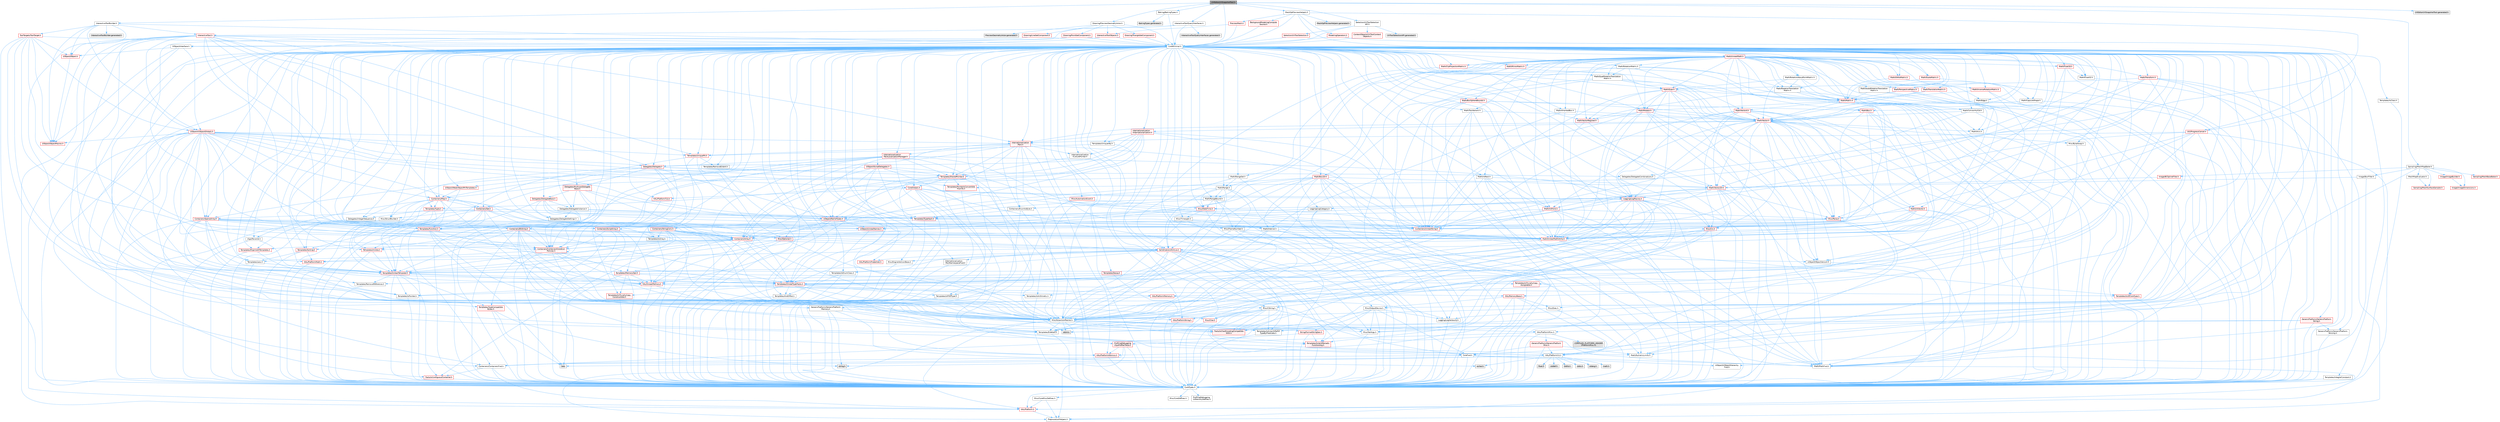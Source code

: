 digraph "UVEditorUVSnapshotTool.h"
{
 // INTERACTIVE_SVG=YES
 // LATEX_PDF_SIZE
  bgcolor="transparent";
  edge [fontname=Helvetica,fontsize=10,labelfontname=Helvetica,labelfontsize=10];
  node [fontname=Helvetica,fontsize=10,shape=box,height=0.2,width=0.4];
  Node1 [id="Node000001",label="UVEditorUVSnapshotTool.h",height=0.2,width=0.4,color="gray40", fillcolor="grey60", style="filled", fontcolor="black",tooltip=" "];
  Node1 -> Node2 [id="edge1_Node000001_Node000002",color="steelblue1",style="solid",tooltip=" "];
  Node2 [id="Node000002",label="Baking/BakingTypes.h",height=0.2,width=0.4,color="grey40", fillcolor="white", style="filled",URL="$d2/dbb/BakingTypes_8h.html",tooltip=" "];
  Node2 -> Node3 [id="edge2_Node000002_Node000003",color="steelblue1",style="solid",tooltip=" "];
  Node3 [id="Node000003",label="CoreMinimal.h",height=0.2,width=0.4,color="grey40", fillcolor="white", style="filled",URL="$d7/d67/CoreMinimal_8h.html",tooltip=" "];
  Node3 -> Node4 [id="edge3_Node000003_Node000004",color="steelblue1",style="solid",tooltip=" "];
  Node4 [id="Node000004",label="CoreTypes.h",height=0.2,width=0.4,color="grey40", fillcolor="white", style="filled",URL="$dc/dec/CoreTypes_8h.html",tooltip=" "];
  Node4 -> Node5 [id="edge4_Node000004_Node000005",color="steelblue1",style="solid",tooltip=" "];
  Node5 [id="Node000005",label="HAL/Platform.h",height=0.2,width=0.4,color="red", fillcolor="#FFF0F0", style="filled",URL="$d9/dd0/Platform_8h.html",tooltip=" "];
  Node5 -> Node9 [id="edge5_Node000005_Node000009",color="steelblue1",style="solid",tooltip=" "];
  Node9 [id="Node000009",label="PreprocessorHelpers.h",height=0.2,width=0.4,color="grey40", fillcolor="white", style="filled",URL="$db/ddb/PreprocessorHelpers_8h.html",tooltip=" "];
  Node4 -> Node15 [id="edge6_Node000004_Node000015",color="steelblue1",style="solid",tooltip=" "];
  Node15 [id="Node000015",label="ProfilingDebugging\l/UMemoryDefines.h",height=0.2,width=0.4,color="grey40", fillcolor="white", style="filled",URL="$d2/da2/UMemoryDefines_8h.html",tooltip=" "];
  Node4 -> Node16 [id="edge7_Node000004_Node000016",color="steelblue1",style="solid",tooltip=" "];
  Node16 [id="Node000016",label="Misc/CoreMiscDefines.h",height=0.2,width=0.4,color="grey40", fillcolor="white", style="filled",URL="$da/d38/CoreMiscDefines_8h.html",tooltip=" "];
  Node16 -> Node5 [id="edge8_Node000016_Node000005",color="steelblue1",style="solid",tooltip=" "];
  Node16 -> Node9 [id="edge9_Node000016_Node000009",color="steelblue1",style="solid",tooltip=" "];
  Node4 -> Node17 [id="edge10_Node000004_Node000017",color="steelblue1",style="solid",tooltip=" "];
  Node17 [id="Node000017",label="Misc/CoreDefines.h",height=0.2,width=0.4,color="grey40", fillcolor="white", style="filled",URL="$d3/dd2/CoreDefines_8h.html",tooltip=" "];
  Node3 -> Node18 [id="edge11_Node000003_Node000018",color="steelblue1",style="solid",tooltip=" "];
  Node18 [id="Node000018",label="CoreFwd.h",height=0.2,width=0.4,color="grey40", fillcolor="white", style="filled",URL="$d1/d1e/CoreFwd_8h.html",tooltip=" "];
  Node18 -> Node4 [id="edge12_Node000018_Node000004",color="steelblue1",style="solid",tooltip=" "];
  Node18 -> Node19 [id="edge13_Node000018_Node000019",color="steelblue1",style="solid",tooltip=" "];
  Node19 [id="Node000019",label="Containers/ContainersFwd.h",height=0.2,width=0.4,color="grey40", fillcolor="white", style="filled",URL="$d4/d0a/ContainersFwd_8h.html",tooltip=" "];
  Node19 -> Node5 [id="edge14_Node000019_Node000005",color="steelblue1",style="solid",tooltip=" "];
  Node19 -> Node4 [id="edge15_Node000019_Node000004",color="steelblue1",style="solid",tooltip=" "];
  Node19 -> Node20 [id="edge16_Node000019_Node000020",color="steelblue1",style="solid",tooltip=" "];
  Node20 [id="Node000020",label="Traits/IsContiguousContainer.h",height=0.2,width=0.4,color="red", fillcolor="#FFF0F0", style="filled",URL="$d5/d3c/IsContiguousContainer_8h.html",tooltip=" "];
  Node20 -> Node4 [id="edge17_Node000020_Node000004",color="steelblue1",style="solid",tooltip=" "];
  Node18 -> Node23 [id="edge18_Node000018_Node000023",color="steelblue1",style="solid",tooltip=" "];
  Node23 [id="Node000023",label="Math/MathFwd.h",height=0.2,width=0.4,color="grey40", fillcolor="white", style="filled",URL="$d2/d10/MathFwd_8h.html",tooltip=" "];
  Node23 -> Node5 [id="edge19_Node000023_Node000005",color="steelblue1",style="solid",tooltip=" "];
  Node18 -> Node24 [id="edge20_Node000018_Node000024",color="steelblue1",style="solid",tooltip=" "];
  Node24 [id="Node000024",label="UObject/UObjectHierarchy\lFwd.h",height=0.2,width=0.4,color="grey40", fillcolor="white", style="filled",URL="$d3/d13/UObjectHierarchyFwd_8h.html",tooltip=" "];
  Node3 -> Node24 [id="edge21_Node000003_Node000024",color="steelblue1",style="solid",tooltip=" "];
  Node3 -> Node19 [id="edge22_Node000003_Node000019",color="steelblue1",style="solid",tooltip=" "];
  Node3 -> Node25 [id="edge23_Node000003_Node000025",color="steelblue1",style="solid",tooltip=" "];
  Node25 [id="Node000025",label="Misc/VarArgs.h",height=0.2,width=0.4,color="grey40", fillcolor="white", style="filled",URL="$d5/d6f/VarArgs_8h.html",tooltip=" "];
  Node25 -> Node4 [id="edge24_Node000025_Node000004",color="steelblue1",style="solid",tooltip=" "];
  Node3 -> Node26 [id="edge25_Node000003_Node000026",color="steelblue1",style="solid",tooltip=" "];
  Node26 [id="Node000026",label="Logging/LogVerbosity.h",height=0.2,width=0.4,color="grey40", fillcolor="white", style="filled",URL="$d2/d8f/LogVerbosity_8h.html",tooltip=" "];
  Node26 -> Node4 [id="edge26_Node000026_Node000004",color="steelblue1",style="solid",tooltip=" "];
  Node3 -> Node27 [id="edge27_Node000003_Node000027",color="steelblue1",style="solid",tooltip=" "];
  Node27 [id="Node000027",label="Misc/OutputDevice.h",height=0.2,width=0.4,color="grey40", fillcolor="white", style="filled",URL="$d7/d32/OutputDevice_8h.html",tooltip=" "];
  Node27 -> Node18 [id="edge28_Node000027_Node000018",color="steelblue1",style="solid",tooltip=" "];
  Node27 -> Node4 [id="edge29_Node000027_Node000004",color="steelblue1",style="solid",tooltip=" "];
  Node27 -> Node26 [id="edge30_Node000027_Node000026",color="steelblue1",style="solid",tooltip=" "];
  Node27 -> Node25 [id="edge31_Node000027_Node000025",color="steelblue1",style="solid",tooltip=" "];
  Node27 -> Node28 [id="edge32_Node000027_Node000028",color="steelblue1",style="solid",tooltip=" "];
  Node28 [id="Node000028",label="Templates/IsArrayOrRefOf\lTypeByPredicate.h",height=0.2,width=0.4,color="grey40", fillcolor="white", style="filled",URL="$d6/da1/IsArrayOrRefOfTypeByPredicate_8h.html",tooltip=" "];
  Node28 -> Node4 [id="edge33_Node000028_Node000004",color="steelblue1",style="solid",tooltip=" "];
  Node27 -> Node29 [id="edge34_Node000027_Node000029",color="steelblue1",style="solid",tooltip=" "];
  Node29 [id="Node000029",label="Templates/IsValidVariadic\lFunctionArg.h",height=0.2,width=0.4,color="red", fillcolor="#FFF0F0", style="filled",URL="$d0/dc8/IsValidVariadicFunctionArg_8h.html",tooltip=" "];
  Node29 -> Node4 [id="edge35_Node000029_Node000004",color="steelblue1",style="solid",tooltip=" "];
  Node27 -> Node31 [id="edge36_Node000027_Node000031",color="steelblue1",style="solid",tooltip=" "];
  Node31 [id="Node000031",label="Traits/IsCharEncodingCompatible\lWith.h",height=0.2,width=0.4,color="red", fillcolor="#FFF0F0", style="filled",URL="$df/dd1/IsCharEncodingCompatibleWith_8h.html",tooltip=" "];
  Node3 -> Node33 [id="edge37_Node000003_Node000033",color="steelblue1",style="solid",tooltip=" "];
  Node33 [id="Node000033",label="HAL/PlatformCrt.h",height=0.2,width=0.4,color="grey40", fillcolor="white", style="filled",URL="$d8/d75/PlatformCrt_8h.html",tooltip=" "];
  Node33 -> Node34 [id="edge38_Node000033_Node000034",color="steelblue1",style="solid",tooltip=" "];
  Node34 [id="Node000034",label="new",height=0.2,width=0.4,color="grey60", fillcolor="#E0E0E0", style="filled",tooltip=" "];
  Node33 -> Node35 [id="edge39_Node000033_Node000035",color="steelblue1",style="solid",tooltip=" "];
  Node35 [id="Node000035",label="wchar.h",height=0.2,width=0.4,color="grey60", fillcolor="#E0E0E0", style="filled",tooltip=" "];
  Node33 -> Node36 [id="edge40_Node000033_Node000036",color="steelblue1",style="solid",tooltip=" "];
  Node36 [id="Node000036",label="stddef.h",height=0.2,width=0.4,color="grey60", fillcolor="#E0E0E0", style="filled",tooltip=" "];
  Node33 -> Node37 [id="edge41_Node000033_Node000037",color="steelblue1",style="solid",tooltip=" "];
  Node37 [id="Node000037",label="stdlib.h",height=0.2,width=0.4,color="grey60", fillcolor="#E0E0E0", style="filled",tooltip=" "];
  Node33 -> Node38 [id="edge42_Node000033_Node000038",color="steelblue1",style="solid",tooltip=" "];
  Node38 [id="Node000038",label="stdio.h",height=0.2,width=0.4,color="grey60", fillcolor="#E0E0E0", style="filled",tooltip=" "];
  Node33 -> Node39 [id="edge43_Node000033_Node000039",color="steelblue1",style="solid",tooltip=" "];
  Node39 [id="Node000039",label="stdarg.h",height=0.2,width=0.4,color="grey60", fillcolor="#E0E0E0", style="filled",tooltip=" "];
  Node33 -> Node40 [id="edge44_Node000033_Node000040",color="steelblue1",style="solid",tooltip=" "];
  Node40 [id="Node000040",label="math.h",height=0.2,width=0.4,color="grey60", fillcolor="#E0E0E0", style="filled",tooltip=" "];
  Node33 -> Node41 [id="edge45_Node000033_Node000041",color="steelblue1",style="solid",tooltip=" "];
  Node41 [id="Node000041",label="float.h",height=0.2,width=0.4,color="grey60", fillcolor="#E0E0E0", style="filled",tooltip=" "];
  Node33 -> Node42 [id="edge46_Node000033_Node000042",color="steelblue1",style="solid",tooltip=" "];
  Node42 [id="Node000042",label="string.h",height=0.2,width=0.4,color="grey60", fillcolor="#E0E0E0", style="filled",tooltip=" "];
  Node3 -> Node43 [id="edge47_Node000003_Node000043",color="steelblue1",style="solid",tooltip=" "];
  Node43 [id="Node000043",label="HAL/PlatformMisc.h",height=0.2,width=0.4,color="grey40", fillcolor="white", style="filled",URL="$d0/df5/PlatformMisc_8h.html",tooltip=" "];
  Node43 -> Node4 [id="edge48_Node000043_Node000004",color="steelblue1",style="solid",tooltip=" "];
  Node43 -> Node44 [id="edge49_Node000043_Node000044",color="steelblue1",style="solid",tooltip=" "];
  Node44 [id="Node000044",label="GenericPlatform/GenericPlatform\lMisc.h",height=0.2,width=0.4,color="red", fillcolor="#FFF0F0", style="filled",URL="$db/d9a/GenericPlatformMisc_8h.html",tooltip=" "];
  Node44 -> Node18 [id="edge50_Node000044_Node000018",color="steelblue1",style="solid",tooltip=" "];
  Node44 -> Node4 [id="edge51_Node000044_Node000004",color="steelblue1",style="solid",tooltip=" "];
  Node44 -> Node33 [id="edge52_Node000044_Node000033",color="steelblue1",style="solid",tooltip=" "];
  Node44 -> Node48 [id="edge53_Node000044_Node000048",color="steelblue1",style="solid",tooltip=" "];
  Node48 [id="Node000048",label="Math/NumericLimits.h",height=0.2,width=0.4,color="grey40", fillcolor="white", style="filled",URL="$df/d1b/NumericLimits_8h.html",tooltip=" "];
  Node48 -> Node4 [id="edge54_Node000048_Node000004",color="steelblue1",style="solid",tooltip=" "];
  Node43 -> Node53 [id="edge55_Node000043_Node000053",color="steelblue1",style="solid",tooltip=" "];
  Node53 [id="Node000053",label="COMPILED_PLATFORM_HEADER\l(PlatformMisc.h)",height=0.2,width=0.4,color="grey60", fillcolor="#E0E0E0", style="filled",tooltip=" "];
  Node43 -> Node54 [id="edge56_Node000043_Node000054",color="steelblue1",style="solid",tooltip=" "];
  Node54 [id="Node000054",label="ProfilingDebugging\l/CpuProfilerTrace.h",height=0.2,width=0.4,color="red", fillcolor="#FFF0F0", style="filled",URL="$da/dcb/CpuProfilerTrace_8h.html",tooltip=" "];
  Node54 -> Node4 [id="edge57_Node000054_Node000004",color="steelblue1",style="solid",tooltip=" "];
  Node54 -> Node19 [id="edge58_Node000054_Node000019",color="steelblue1",style="solid",tooltip=" "];
  Node54 -> Node55 [id="edge59_Node000054_Node000055",color="steelblue1",style="solid",tooltip=" "];
  Node55 [id="Node000055",label="HAL/PlatformAtomics.h",height=0.2,width=0.4,color="red", fillcolor="#FFF0F0", style="filled",URL="$d3/d36/PlatformAtomics_8h.html",tooltip=" "];
  Node55 -> Node4 [id="edge60_Node000055_Node000004",color="steelblue1",style="solid",tooltip=" "];
  Node54 -> Node9 [id="edge61_Node000054_Node000009",color="steelblue1",style="solid",tooltip=" "];
  Node3 -> Node62 [id="edge62_Node000003_Node000062",color="steelblue1",style="solid",tooltip=" "];
  Node62 [id="Node000062",label="Misc/AssertionMacros.h",height=0.2,width=0.4,color="grey40", fillcolor="white", style="filled",URL="$d0/dfa/AssertionMacros_8h.html",tooltip=" "];
  Node62 -> Node4 [id="edge63_Node000062_Node000004",color="steelblue1",style="solid",tooltip=" "];
  Node62 -> Node5 [id="edge64_Node000062_Node000005",color="steelblue1",style="solid",tooltip=" "];
  Node62 -> Node43 [id="edge65_Node000062_Node000043",color="steelblue1",style="solid",tooltip=" "];
  Node62 -> Node9 [id="edge66_Node000062_Node000009",color="steelblue1",style="solid",tooltip=" "];
  Node62 -> Node63 [id="edge67_Node000062_Node000063",color="steelblue1",style="solid",tooltip=" "];
  Node63 [id="Node000063",label="Templates/EnableIf.h",height=0.2,width=0.4,color="grey40", fillcolor="white", style="filled",URL="$d7/d60/EnableIf_8h.html",tooltip=" "];
  Node63 -> Node4 [id="edge68_Node000063_Node000004",color="steelblue1",style="solid",tooltip=" "];
  Node62 -> Node28 [id="edge69_Node000062_Node000028",color="steelblue1",style="solid",tooltip=" "];
  Node62 -> Node29 [id="edge70_Node000062_Node000029",color="steelblue1",style="solid",tooltip=" "];
  Node62 -> Node31 [id="edge71_Node000062_Node000031",color="steelblue1",style="solid",tooltip=" "];
  Node62 -> Node25 [id="edge72_Node000062_Node000025",color="steelblue1",style="solid",tooltip=" "];
  Node62 -> Node64 [id="edge73_Node000062_Node000064",color="steelblue1",style="solid",tooltip=" "];
  Node64 [id="Node000064",label="String/FormatStringSan.h",height=0.2,width=0.4,color="red", fillcolor="#FFF0F0", style="filled",URL="$d3/d8b/FormatStringSan_8h.html",tooltip=" "];
  Node64 -> Node4 [id="edge74_Node000064_Node000004",color="steelblue1",style="solid",tooltip=" "];
  Node64 -> Node29 [id="edge75_Node000064_Node000029",color="steelblue1",style="solid",tooltip=" "];
  Node64 -> Node19 [id="edge76_Node000064_Node000019",color="steelblue1",style="solid",tooltip=" "];
  Node62 -> Node70 [id="edge77_Node000062_Node000070",color="steelblue1",style="solid",tooltip=" "];
  Node70 [id="Node000070",label="atomic",height=0.2,width=0.4,color="grey60", fillcolor="#E0E0E0", style="filled",tooltip=" "];
  Node3 -> Node71 [id="edge78_Node000003_Node000071",color="steelblue1",style="solid",tooltip=" "];
  Node71 [id="Node000071",label="Templates/IsPointer.h",height=0.2,width=0.4,color="grey40", fillcolor="white", style="filled",URL="$d7/d05/IsPointer_8h.html",tooltip=" "];
  Node71 -> Node4 [id="edge79_Node000071_Node000004",color="steelblue1",style="solid",tooltip=" "];
  Node3 -> Node72 [id="edge80_Node000003_Node000072",color="steelblue1",style="solid",tooltip=" "];
  Node72 [id="Node000072",label="HAL/PlatformMemory.h",height=0.2,width=0.4,color="red", fillcolor="#FFF0F0", style="filled",URL="$de/d68/PlatformMemory_8h.html",tooltip=" "];
  Node72 -> Node4 [id="edge81_Node000072_Node000004",color="steelblue1",style="solid",tooltip=" "];
  Node72 -> Node73 [id="edge82_Node000072_Node000073",color="steelblue1",style="solid",tooltip=" "];
  Node73 [id="Node000073",label="GenericPlatform/GenericPlatform\lMemory.h",height=0.2,width=0.4,color="grey40", fillcolor="white", style="filled",URL="$dd/d22/GenericPlatformMemory_8h.html",tooltip=" "];
  Node73 -> Node18 [id="edge83_Node000073_Node000018",color="steelblue1",style="solid",tooltip=" "];
  Node73 -> Node4 [id="edge84_Node000073_Node000004",color="steelblue1",style="solid",tooltip=" "];
  Node73 -> Node74 [id="edge85_Node000073_Node000074",color="steelblue1",style="solid",tooltip=" "];
  Node74 [id="Node000074",label="HAL/PlatformString.h",height=0.2,width=0.4,color="red", fillcolor="#FFF0F0", style="filled",URL="$db/db5/PlatformString_8h.html",tooltip=" "];
  Node74 -> Node4 [id="edge86_Node000074_Node000004",color="steelblue1",style="solid",tooltip=" "];
  Node73 -> Node42 [id="edge87_Node000073_Node000042",color="steelblue1",style="solid",tooltip=" "];
  Node73 -> Node35 [id="edge88_Node000073_Node000035",color="steelblue1",style="solid",tooltip=" "];
  Node3 -> Node55 [id="edge89_Node000003_Node000055",color="steelblue1",style="solid",tooltip=" "];
  Node3 -> Node77 [id="edge90_Node000003_Node000077",color="steelblue1",style="solid",tooltip=" "];
  Node77 [id="Node000077",label="Misc/Exec.h",height=0.2,width=0.4,color="grey40", fillcolor="white", style="filled",URL="$de/ddb/Exec_8h.html",tooltip=" "];
  Node77 -> Node4 [id="edge91_Node000077_Node000004",color="steelblue1",style="solid",tooltip=" "];
  Node77 -> Node62 [id="edge92_Node000077_Node000062",color="steelblue1",style="solid",tooltip=" "];
  Node3 -> Node78 [id="edge93_Node000003_Node000078",color="steelblue1",style="solid",tooltip=" "];
  Node78 [id="Node000078",label="HAL/MemoryBase.h",height=0.2,width=0.4,color="red", fillcolor="#FFF0F0", style="filled",URL="$d6/d9f/MemoryBase_8h.html",tooltip=" "];
  Node78 -> Node4 [id="edge94_Node000078_Node000004",color="steelblue1",style="solid",tooltip=" "];
  Node78 -> Node55 [id="edge95_Node000078_Node000055",color="steelblue1",style="solid",tooltip=" "];
  Node78 -> Node33 [id="edge96_Node000078_Node000033",color="steelblue1",style="solid",tooltip=" "];
  Node78 -> Node77 [id="edge97_Node000078_Node000077",color="steelblue1",style="solid",tooltip=" "];
  Node78 -> Node27 [id="edge98_Node000078_Node000027",color="steelblue1",style="solid",tooltip=" "];
  Node3 -> Node88 [id="edge99_Node000003_Node000088",color="steelblue1",style="solid",tooltip=" "];
  Node88 [id="Node000088",label="HAL/UnrealMemory.h",height=0.2,width=0.4,color="red", fillcolor="#FFF0F0", style="filled",URL="$d9/d96/UnrealMemory_8h.html",tooltip=" "];
  Node88 -> Node4 [id="edge100_Node000088_Node000004",color="steelblue1",style="solid",tooltip=" "];
  Node88 -> Node73 [id="edge101_Node000088_Node000073",color="steelblue1",style="solid",tooltip=" "];
  Node88 -> Node78 [id="edge102_Node000088_Node000078",color="steelblue1",style="solid",tooltip=" "];
  Node88 -> Node72 [id="edge103_Node000088_Node000072",color="steelblue1",style="solid",tooltip=" "];
  Node88 -> Node71 [id="edge104_Node000088_Node000071",color="steelblue1",style="solid",tooltip=" "];
  Node3 -> Node90 [id="edge105_Node000003_Node000090",color="steelblue1",style="solid",tooltip=" "];
  Node90 [id="Node000090",label="Templates/IsArithmetic.h",height=0.2,width=0.4,color="grey40", fillcolor="white", style="filled",URL="$d2/d5d/IsArithmetic_8h.html",tooltip=" "];
  Node90 -> Node4 [id="edge106_Node000090_Node000004",color="steelblue1",style="solid",tooltip=" "];
  Node3 -> Node84 [id="edge107_Node000003_Node000084",color="steelblue1",style="solid",tooltip=" "];
  Node84 [id="Node000084",label="Templates/AndOrNot.h",height=0.2,width=0.4,color="grey40", fillcolor="white", style="filled",URL="$db/d0a/AndOrNot_8h.html",tooltip=" "];
  Node84 -> Node4 [id="edge108_Node000084_Node000004",color="steelblue1",style="solid",tooltip=" "];
  Node3 -> Node91 [id="edge109_Node000003_Node000091",color="steelblue1",style="solid",tooltip=" "];
  Node91 [id="Node000091",label="Templates/IsPODType.h",height=0.2,width=0.4,color="grey40", fillcolor="white", style="filled",URL="$d7/db1/IsPODType_8h.html",tooltip=" "];
  Node91 -> Node4 [id="edge110_Node000091_Node000004",color="steelblue1",style="solid",tooltip=" "];
  Node3 -> Node92 [id="edge111_Node000003_Node000092",color="steelblue1",style="solid",tooltip=" "];
  Node92 [id="Node000092",label="Templates/IsUECoreType.h",height=0.2,width=0.4,color="red", fillcolor="#FFF0F0", style="filled",URL="$d1/db8/IsUECoreType_8h.html",tooltip=" "];
  Node92 -> Node4 [id="edge112_Node000092_Node000004",color="steelblue1",style="solid",tooltip=" "];
  Node3 -> Node85 [id="edge113_Node000003_Node000085",color="steelblue1",style="solid",tooltip=" "];
  Node85 [id="Node000085",label="Templates/IsTriviallyCopy\lConstructible.h",height=0.2,width=0.4,color="red", fillcolor="#FFF0F0", style="filled",URL="$d3/d78/IsTriviallyCopyConstructible_8h.html",tooltip=" "];
  Node85 -> Node4 [id="edge114_Node000085_Node000004",color="steelblue1",style="solid",tooltip=" "];
  Node3 -> Node93 [id="edge115_Node000003_Node000093",color="steelblue1",style="solid",tooltip=" "];
  Node93 [id="Node000093",label="Templates/UnrealTypeTraits.h",height=0.2,width=0.4,color="red", fillcolor="#FFF0F0", style="filled",URL="$d2/d2d/UnrealTypeTraits_8h.html",tooltip=" "];
  Node93 -> Node4 [id="edge116_Node000093_Node000004",color="steelblue1",style="solid",tooltip=" "];
  Node93 -> Node71 [id="edge117_Node000093_Node000071",color="steelblue1",style="solid",tooltip=" "];
  Node93 -> Node62 [id="edge118_Node000093_Node000062",color="steelblue1",style="solid",tooltip=" "];
  Node93 -> Node84 [id="edge119_Node000093_Node000084",color="steelblue1",style="solid",tooltip=" "];
  Node93 -> Node63 [id="edge120_Node000093_Node000063",color="steelblue1",style="solid",tooltip=" "];
  Node93 -> Node90 [id="edge121_Node000093_Node000090",color="steelblue1",style="solid",tooltip=" "];
  Node93 -> Node91 [id="edge122_Node000093_Node000091",color="steelblue1",style="solid",tooltip=" "];
  Node93 -> Node92 [id="edge123_Node000093_Node000092",color="steelblue1",style="solid",tooltip=" "];
  Node93 -> Node85 [id="edge124_Node000093_Node000085",color="steelblue1",style="solid",tooltip=" "];
  Node3 -> Node63 [id="edge125_Node000003_Node000063",color="steelblue1",style="solid",tooltip=" "];
  Node3 -> Node95 [id="edge126_Node000003_Node000095",color="steelblue1",style="solid",tooltip=" "];
  Node95 [id="Node000095",label="Templates/RemoveReference.h",height=0.2,width=0.4,color="grey40", fillcolor="white", style="filled",URL="$da/dbe/RemoveReference_8h.html",tooltip=" "];
  Node95 -> Node4 [id="edge127_Node000095_Node000004",color="steelblue1",style="solid",tooltip=" "];
  Node3 -> Node96 [id="edge128_Node000003_Node000096",color="steelblue1",style="solid",tooltip=" "];
  Node96 [id="Node000096",label="Templates/IntegralConstant.h",height=0.2,width=0.4,color="grey40", fillcolor="white", style="filled",URL="$db/d1b/IntegralConstant_8h.html",tooltip=" "];
  Node96 -> Node4 [id="edge129_Node000096_Node000004",color="steelblue1",style="solid",tooltip=" "];
  Node3 -> Node97 [id="edge130_Node000003_Node000097",color="steelblue1",style="solid",tooltip=" "];
  Node97 [id="Node000097",label="Templates/IsClass.h",height=0.2,width=0.4,color="grey40", fillcolor="white", style="filled",URL="$db/dcb/IsClass_8h.html",tooltip=" "];
  Node97 -> Node4 [id="edge131_Node000097_Node000004",color="steelblue1",style="solid",tooltip=" "];
  Node3 -> Node98 [id="edge132_Node000003_Node000098",color="steelblue1",style="solid",tooltip=" "];
  Node98 [id="Node000098",label="Templates/TypeCompatible\lBytes.h",height=0.2,width=0.4,color="red", fillcolor="#FFF0F0", style="filled",URL="$df/d0a/TypeCompatibleBytes_8h.html",tooltip=" "];
  Node98 -> Node4 [id="edge133_Node000098_Node000004",color="steelblue1",style="solid",tooltip=" "];
  Node98 -> Node42 [id="edge134_Node000098_Node000042",color="steelblue1",style="solid",tooltip=" "];
  Node98 -> Node34 [id="edge135_Node000098_Node000034",color="steelblue1",style="solid",tooltip=" "];
  Node3 -> Node20 [id="edge136_Node000003_Node000020",color="steelblue1",style="solid",tooltip=" "];
  Node3 -> Node99 [id="edge137_Node000003_Node000099",color="steelblue1",style="solid",tooltip=" "];
  Node99 [id="Node000099",label="Templates/UnrealTemplate.h",height=0.2,width=0.4,color="red", fillcolor="#FFF0F0", style="filled",URL="$d4/d24/UnrealTemplate_8h.html",tooltip=" "];
  Node99 -> Node4 [id="edge138_Node000099_Node000004",color="steelblue1",style="solid",tooltip=" "];
  Node99 -> Node71 [id="edge139_Node000099_Node000071",color="steelblue1",style="solid",tooltip=" "];
  Node99 -> Node88 [id="edge140_Node000099_Node000088",color="steelblue1",style="solid",tooltip=" "];
  Node99 -> Node93 [id="edge141_Node000099_Node000093",color="steelblue1",style="solid",tooltip=" "];
  Node99 -> Node95 [id="edge142_Node000099_Node000095",color="steelblue1",style="solid",tooltip=" "];
  Node99 -> Node98 [id="edge143_Node000099_Node000098",color="steelblue1",style="solid",tooltip=" "];
  Node99 -> Node20 [id="edge144_Node000099_Node000020",color="steelblue1",style="solid",tooltip=" "];
  Node3 -> Node48 [id="edge145_Node000003_Node000048",color="steelblue1",style="solid",tooltip=" "];
  Node3 -> Node103 [id="edge146_Node000003_Node000103",color="steelblue1",style="solid",tooltip=" "];
  Node103 [id="Node000103",label="HAL/PlatformMath.h",height=0.2,width=0.4,color="red", fillcolor="#FFF0F0", style="filled",URL="$dc/d53/PlatformMath_8h.html",tooltip=" "];
  Node103 -> Node4 [id="edge147_Node000103_Node000004",color="steelblue1",style="solid",tooltip=" "];
  Node3 -> Node86 [id="edge148_Node000003_Node000086",color="steelblue1",style="solid",tooltip=" "];
  Node86 [id="Node000086",label="Templates/IsTriviallyCopy\lAssignable.h",height=0.2,width=0.4,color="red", fillcolor="#FFF0F0", style="filled",URL="$d2/df2/IsTriviallyCopyAssignable_8h.html",tooltip=" "];
  Node86 -> Node4 [id="edge149_Node000086_Node000004",color="steelblue1",style="solid",tooltip=" "];
  Node3 -> Node111 [id="edge150_Node000003_Node000111",color="steelblue1",style="solid",tooltip=" "];
  Node111 [id="Node000111",label="Templates/MemoryOps.h",height=0.2,width=0.4,color="red", fillcolor="#FFF0F0", style="filled",URL="$db/dea/MemoryOps_8h.html",tooltip=" "];
  Node111 -> Node4 [id="edge151_Node000111_Node000004",color="steelblue1",style="solid",tooltip=" "];
  Node111 -> Node88 [id="edge152_Node000111_Node000088",color="steelblue1",style="solid",tooltip=" "];
  Node111 -> Node86 [id="edge153_Node000111_Node000086",color="steelblue1",style="solid",tooltip=" "];
  Node111 -> Node85 [id="edge154_Node000111_Node000085",color="steelblue1",style="solid",tooltip=" "];
  Node111 -> Node93 [id="edge155_Node000111_Node000093",color="steelblue1",style="solid",tooltip=" "];
  Node111 -> Node34 [id="edge156_Node000111_Node000034",color="steelblue1",style="solid",tooltip=" "];
  Node3 -> Node112 [id="edge157_Node000003_Node000112",color="steelblue1",style="solid",tooltip=" "];
  Node112 [id="Node000112",label="Containers/ContainerAllocation\lPolicies.h",height=0.2,width=0.4,color="red", fillcolor="#FFF0F0", style="filled",URL="$d7/dff/ContainerAllocationPolicies_8h.html",tooltip=" "];
  Node112 -> Node4 [id="edge158_Node000112_Node000004",color="steelblue1",style="solid",tooltip=" "];
  Node112 -> Node112 [id="edge159_Node000112_Node000112",color="steelblue1",style="solid",tooltip=" "];
  Node112 -> Node103 [id="edge160_Node000112_Node000103",color="steelblue1",style="solid",tooltip=" "];
  Node112 -> Node88 [id="edge161_Node000112_Node000088",color="steelblue1",style="solid",tooltip=" "];
  Node112 -> Node48 [id="edge162_Node000112_Node000048",color="steelblue1",style="solid",tooltip=" "];
  Node112 -> Node62 [id="edge163_Node000112_Node000062",color="steelblue1",style="solid",tooltip=" "];
  Node112 -> Node111 [id="edge164_Node000112_Node000111",color="steelblue1",style="solid",tooltip=" "];
  Node112 -> Node98 [id="edge165_Node000112_Node000098",color="steelblue1",style="solid",tooltip=" "];
  Node3 -> Node115 [id="edge166_Node000003_Node000115",color="steelblue1",style="solid",tooltip=" "];
  Node115 [id="Node000115",label="Templates/IsEnumClass.h",height=0.2,width=0.4,color="grey40", fillcolor="white", style="filled",URL="$d7/d15/IsEnumClass_8h.html",tooltip=" "];
  Node115 -> Node4 [id="edge167_Node000115_Node000004",color="steelblue1",style="solid",tooltip=" "];
  Node115 -> Node84 [id="edge168_Node000115_Node000084",color="steelblue1",style="solid",tooltip=" "];
  Node3 -> Node116 [id="edge169_Node000003_Node000116",color="steelblue1",style="solid",tooltip=" "];
  Node116 [id="Node000116",label="HAL/PlatformProperties.h",height=0.2,width=0.4,color="red", fillcolor="#FFF0F0", style="filled",URL="$d9/db0/PlatformProperties_8h.html",tooltip=" "];
  Node116 -> Node4 [id="edge170_Node000116_Node000004",color="steelblue1",style="solid",tooltip=" "];
  Node3 -> Node119 [id="edge171_Node000003_Node000119",color="steelblue1",style="solid",tooltip=" "];
  Node119 [id="Node000119",label="Misc/EngineVersionBase.h",height=0.2,width=0.4,color="grey40", fillcolor="white", style="filled",URL="$d5/d2b/EngineVersionBase_8h.html",tooltip=" "];
  Node119 -> Node4 [id="edge172_Node000119_Node000004",color="steelblue1",style="solid",tooltip=" "];
  Node3 -> Node120 [id="edge173_Node000003_Node000120",color="steelblue1",style="solid",tooltip=" "];
  Node120 [id="Node000120",label="Internationalization\l/TextNamespaceFwd.h",height=0.2,width=0.4,color="grey40", fillcolor="white", style="filled",URL="$d8/d97/TextNamespaceFwd_8h.html",tooltip=" "];
  Node120 -> Node4 [id="edge174_Node000120_Node000004",color="steelblue1",style="solid",tooltip=" "];
  Node3 -> Node121 [id="edge175_Node000003_Node000121",color="steelblue1",style="solid",tooltip=" "];
  Node121 [id="Node000121",label="Serialization/Archive.h",height=0.2,width=0.4,color="red", fillcolor="#FFF0F0", style="filled",URL="$d7/d3b/Archive_8h.html",tooltip=" "];
  Node121 -> Node18 [id="edge176_Node000121_Node000018",color="steelblue1",style="solid",tooltip=" "];
  Node121 -> Node4 [id="edge177_Node000121_Node000004",color="steelblue1",style="solid",tooltip=" "];
  Node121 -> Node116 [id="edge178_Node000121_Node000116",color="steelblue1",style="solid",tooltip=" "];
  Node121 -> Node120 [id="edge179_Node000121_Node000120",color="steelblue1",style="solid",tooltip=" "];
  Node121 -> Node23 [id="edge180_Node000121_Node000023",color="steelblue1",style="solid",tooltip=" "];
  Node121 -> Node62 [id="edge181_Node000121_Node000062",color="steelblue1",style="solid",tooltip=" "];
  Node121 -> Node119 [id="edge182_Node000121_Node000119",color="steelblue1",style="solid",tooltip=" "];
  Node121 -> Node25 [id="edge183_Node000121_Node000025",color="steelblue1",style="solid",tooltip=" "];
  Node121 -> Node63 [id="edge184_Node000121_Node000063",color="steelblue1",style="solid",tooltip=" "];
  Node121 -> Node28 [id="edge185_Node000121_Node000028",color="steelblue1",style="solid",tooltip=" "];
  Node121 -> Node115 [id="edge186_Node000121_Node000115",color="steelblue1",style="solid",tooltip=" "];
  Node121 -> Node29 [id="edge187_Node000121_Node000029",color="steelblue1",style="solid",tooltip=" "];
  Node121 -> Node99 [id="edge188_Node000121_Node000099",color="steelblue1",style="solid",tooltip=" "];
  Node121 -> Node31 [id="edge189_Node000121_Node000031",color="steelblue1",style="solid",tooltip=" "];
  Node121 -> Node124 [id="edge190_Node000121_Node000124",color="steelblue1",style="solid",tooltip=" "];
  Node124 [id="Node000124",label="UObject/ObjectVersion.h",height=0.2,width=0.4,color="grey40", fillcolor="white", style="filled",URL="$da/d63/ObjectVersion_8h.html",tooltip=" "];
  Node124 -> Node4 [id="edge191_Node000124_Node000004",color="steelblue1",style="solid",tooltip=" "];
  Node3 -> Node125 [id="edge192_Node000003_Node000125",color="steelblue1",style="solid",tooltip=" "];
  Node125 [id="Node000125",label="Templates/Less.h",height=0.2,width=0.4,color="grey40", fillcolor="white", style="filled",URL="$de/dc8/Less_8h.html",tooltip=" "];
  Node125 -> Node4 [id="edge193_Node000125_Node000004",color="steelblue1",style="solid",tooltip=" "];
  Node125 -> Node99 [id="edge194_Node000125_Node000099",color="steelblue1",style="solid",tooltip=" "];
  Node3 -> Node126 [id="edge195_Node000003_Node000126",color="steelblue1",style="solid",tooltip=" "];
  Node126 [id="Node000126",label="Templates/Sorting.h",height=0.2,width=0.4,color="red", fillcolor="#FFF0F0", style="filled",URL="$d3/d9e/Sorting_8h.html",tooltip=" "];
  Node126 -> Node4 [id="edge196_Node000126_Node000004",color="steelblue1",style="solid",tooltip=" "];
  Node126 -> Node103 [id="edge197_Node000126_Node000103",color="steelblue1",style="solid",tooltip=" "];
  Node126 -> Node125 [id="edge198_Node000126_Node000125",color="steelblue1",style="solid",tooltip=" "];
  Node3 -> Node137 [id="edge199_Node000003_Node000137",color="steelblue1",style="solid",tooltip=" "];
  Node137 [id="Node000137",label="Misc/Char.h",height=0.2,width=0.4,color="red", fillcolor="#FFF0F0", style="filled",URL="$d0/d58/Char_8h.html",tooltip=" "];
  Node137 -> Node4 [id="edge200_Node000137_Node000004",color="steelblue1",style="solid",tooltip=" "];
  Node3 -> Node140 [id="edge201_Node000003_Node000140",color="steelblue1",style="solid",tooltip=" "];
  Node140 [id="Node000140",label="GenericPlatform/GenericPlatform\lStricmp.h",height=0.2,width=0.4,color="grey40", fillcolor="white", style="filled",URL="$d2/d86/GenericPlatformStricmp_8h.html",tooltip=" "];
  Node140 -> Node4 [id="edge202_Node000140_Node000004",color="steelblue1",style="solid",tooltip=" "];
  Node3 -> Node141 [id="edge203_Node000003_Node000141",color="steelblue1",style="solid",tooltip=" "];
  Node141 [id="Node000141",label="GenericPlatform/GenericPlatform\lString.h",height=0.2,width=0.4,color="red", fillcolor="#FFF0F0", style="filled",URL="$dd/d20/GenericPlatformString_8h.html",tooltip=" "];
  Node141 -> Node4 [id="edge204_Node000141_Node000004",color="steelblue1",style="solid",tooltip=" "];
  Node141 -> Node140 [id="edge205_Node000141_Node000140",color="steelblue1",style="solid",tooltip=" "];
  Node141 -> Node63 [id="edge206_Node000141_Node000063",color="steelblue1",style="solid",tooltip=" "];
  Node141 -> Node31 [id="edge207_Node000141_Node000031",color="steelblue1",style="solid",tooltip=" "];
  Node3 -> Node74 [id="edge208_Node000003_Node000074",color="steelblue1",style="solid",tooltip=" "];
  Node3 -> Node144 [id="edge209_Node000003_Node000144",color="steelblue1",style="solid",tooltip=" "];
  Node144 [id="Node000144",label="Misc/CString.h",height=0.2,width=0.4,color="grey40", fillcolor="white", style="filled",URL="$d2/d49/CString_8h.html",tooltip=" "];
  Node144 -> Node4 [id="edge210_Node000144_Node000004",color="steelblue1",style="solid",tooltip=" "];
  Node144 -> Node33 [id="edge211_Node000144_Node000033",color="steelblue1",style="solid",tooltip=" "];
  Node144 -> Node74 [id="edge212_Node000144_Node000074",color="steelblue1",style="solid",tooltip=" "];
  Node144 -> Node62 [id="edge213_Node000144_Node000062",color="steelblue1",style="solid",tooltip=" "];
  Node144 -> Node137 [id="edge214_Node000144_Node000137",color="steelblue1",style="solid",tooltip=" "];
  Node144 -> Node25 [id="edge215_Node000144_Node000025",color="steelblue1",style="solid",tooltip=" "];
  Node144 -> Node28 [id="edge216_Node000144_Node000028",color="steelblue1",style="solid",tooltip=" "];
  Node144 -> Node29 [id="edge217_Node000144_Node000029",color="steelblue1",style="solid",tooltip=" "];
  Node144 -> Node31 [id="edge218_Node000144_Node000031",color="steelblue1",style="solid",tooltip=" "];
  Node3 -> Node145 [id="edge219_Node000003_Node000145",color="steelblue1",style="solid",tooltip=" "];
  Node145 [id="Node000145",label="Misc/Crc.h",height=0.2,width=0.4,color="red", fillcolor="#FFF0F0", style="filled",URL="$d4/dd2/Crc_8h.html",tooltip=" "];
  Node145 -> Node4 [id="edge220_Node000145_Node000004",color="steelblue1",style="solid",tooltip=" "];
  Node145 -> Node74 [id="edge221_Node000145_Node000074",color="steelblue1",style="solid",tooltip=" "];
  Node145 -> Node62 [id="edge222_Node000145_Node000062",color="steelblue1",style="solid",tooltip=" "];
  Node145 -> Node144 [id="edge223_Node000145_Node000144",color="steelblue1",style="solid",tooltip=" "];
  Node145 -> Node137 [id="edge224_Node000145_Node000137",color="steelblue1",style="solid",tooltip=" "];
  Node145 -> Node93 [id="edge225_Node000145_Node000093",color="steelblue1",style="solid",tooltip=" "];
  Node3 -> Node136 [id="edge226_Node000003_Node000136",color="steelblue1",style="solid",tooltip=" "];
  Node136 [id="Node000136",label="Math/UnrealMathUtility.h",height=0.2,width=0.4,color="red", fillcolor="#FFF0F0", style="filled",URL="$db/db8/UnrealMathUtility_8h.html",tooltip=" "];
  Node136 -> Node4 [id="edge227_Node000136_Node000004",color="steelblue1",style="solid",tooltip=" "];
  Node136 -> Node62 [id="edge228_Node000136_Node000062",color="steelblue1",style="solid",tooltip=" "];
  Node136 -> Node103 [id="edge229_Node000136_Node000103",color="steelblue1",style="solid",tooltip=" "];
  Node136 -> Node23 [id="edge230_Node000136_Node000023",color="steelblue1",style="solid",tooltip=" "];
  Node3 -> Node146 [id="edge231_Node000003_Node000146",color="steelblue1",style="solid",tooltip=" "];
  Node146 [id="Node000146",label="Containers/UnrealString.h",height=0.2,width=0.4,color="red", fillcolor="#FFF0F0", style="filled",URL="$d5/dba/UnrealString_8h.html",tooltip=" "];
  Node3 -> Node150 [id="edge232_Node000003_Node000150",color="steelblue1",style="solid",tooltip=" "];
  Node150 [id="Node000150",label="Containers/Array.h",height=0.2,width=0.4,color="red", fillcolor="#FFF0F0", style="filled",URL="$df/dd0/Array_8h.html",tooltip=" "];
  Node150 -> Node4 [id="edge233_Node000150_Node000004",color="steelblue1",style="solid",tooltip=" "];
  Node150 -> Node62 [id="edge234_Node000150_Node000062",color="steelblue1",style="solid",tooltip=" "];
  Node150 -> Node88 [id="edge235_Node000150_Node000088",color="steelblue1",style="solid",tooltip=" "];
  Node150 -> Node93 [id="edge236_Node000150_Node000093",color="steelblue1",style="solid",tooltip=" "];
  Node150 -> Node99 [id="edge237_Node000150_Node000099",color="steelblue1",style="solid",tooltip=" "];
  Node150 -> Node112 [id="edge238_Node000150_Node000112",color="steelblue1",style="solid",tooltip=" "];
  Node150 -> Node121 [id="edge239_Node000150_Node000121",color="steelblue1",style="solid",tooltip=" "];
  Node150 -> Node129 [id="edge240_Node000150_Node000129",color="steelblue1",style="solid",tooltip=" "];
  Node129 [id="Node000129",label="Templates/Invoke.h",height=0.2,width=0.4,color="red", fillcolor="#FFF0F0", style="filled",URL="$d7/deb/Invoke_8h.html",tooltip=" "];
  Node129 -> Node4 [id="edge241_Node000129_Node000004",color="steelblue1",style="solid",tooltip=" "];
  Node129 -> Node99 [id="edge242_Node000129_Node000099",color="steelblue1",style="solid",tooltip=" "];
  Node150 -> Node125 [id="edge243_Node000150_Node000125",color="steelblue1",style="solid",tooltip=" "];
  Node150 -> Node126 [id="edge244_Node000150_Node000126",color="steelblue1",style="solid",tooltip=" "];
  Node150 -> Node173 [id="edge245_Node000150_Node000173",color="steelblue1",style="solid",tooltip=" "];
  Node173 [id="Node000173",label="Templates/AlignmentTemplates.h",height=0.2,width=0.4,color="red", fillcolor="#FFF0F0", style="filled",URL="$dd/d32/AlignmentTemplates_8h.html",tooltip=" "];
  Node173 -> Node4 [id="edge246_Node000173_Node000004",color="steelblue1",style="solid",tooltip=" "];
  Node173 -> Node71 [id="edge247_Node000173_Node000071",color="steelblue1",style="solid",tooltip=" "];
  Node3 -> Node174 [id="edge248_Node000003_Node000174",color="steelblue1",style="solid",tooltip=" "];
  Node174 [id="Node000174",label="Misc/FrameNumber.h",height=0.2,width=0.4,color="grey40", fillcolor="white", style="filled",URL="$dd/dbd/FrameNumber_8h.html",tooltip=" "];
  Node174 -> Node4 [id="edge249_Node000174_Node000004",color="steelblue1",style="solid",tooltip=" "];
  Node174 -> Node48 [id="edge250_Node000174_Node000048",color="steelblue1",style="solid",tooltip=" "];
  Node174 -> Node136 [id="edge251_Node000174_Node000136",color="steelblue1",style="solid",tooltip=" "];
  Node174 -> Node63 [id="edge252_Node000174_Node000063",color="steelblue1",style="solid",tooltip=" "];
  Node174 -> Node93 [id="edge253_Node000174_Node000093",color="steelblue1",style="solid",tooltip=" "];
  Node3 -> Node175 [id="edge254_Node000003_Node000175",color="steelblue1",style="solid",tooltip=" "];
  Node175 [id="Node000175",label="Misc/Timespan.h",height=0.2,width=0.4,color="grey40", fillcolor="white", style="filled",URL="$da/dd9/Timespan_8h.html",tooltip=" "];
  Node175 -> Node4 [id="edge255_Node000175_Node000004",color="steelblue1",style="solid",tooltip=" "];
  Node175 -> Node176 [id="edge256_Node000175_Node000176",color="steelblue1",style="solid",tooltip=" "];
  Node176 [id="Node000176",label="Math/Interval.h",height=0.2,width=0.4,color="grey40", fillcolor="white", style="filled",URL="$d1/d55/Interval_8h.html",tooltip=" "];
  Node176 -> Node4 [id="edge257_Node000176_Node000004",color="steelblue1",style="solid",tooltip=" "];
  Node176 -> Node90 [id="edge258_Node000176_Node000090",color="steelblue1",style="solid",tooltip=" "];
  Node176 -> Node93 [id="edge259_Node000176_Node000093",color="steelblue1",style="solid",tooltip=" "];
  Node176 -> Node48 [id="edge260_Node000176_Node000048",color="steelblue1",style="solid",tooltip=" "];
  Node176 -> Node136 [id="edge261_Node000176_Node000136",color="steelblue1",style="solid",tooltip=" "];
  Node175 -> Node136 [id="edge262_Node000175_Node000136",color="steelblue1",style="solid",tooltip=" "];
  Node175 -> Node62 [id="edge263_Node000175_Node000062",color="steelblue1",style="solid",tooltip=" "];
  Node3 -> Node177 [id="edge264_Node000003_Node000177",color="steelblue1",style="solid",tooltip=" "];
  Node177 [id="Node000177",label="Containers/StringConv.h",height=0.2,width=0.4,color="red", fillcolor="#FFF0F0", style="filled",URL="$d3/ddf/StringConv_8h.html",tooltip=" "];
  Node177 -> Node4 [id="edge265_Node000177_Node000004",color="steelblue1",style="solid",tooltip=" "];
  Node177 -> Node62 [id="edge266_Node000177_Node000062",color="steelblue1",style="solid",tooltip=" "];
  Node177 -> Node112 [id="edge267_Node000177_Node000112",color="steelblue1",style="solid",tooltip=" "];
  Node177 -> Node150 [id="edge268_Node000177_Node000150",color="steelblue1",style="solid",tooltip=" "];
  Node177 -> Node144 [id="edge269_Node000177_Node000144",color="steelblue1",style="solid",tooltip=" "];
  Node177 -> Node178 [id="edge270_Node000177_Node000178",color="steelblue1",style="solid",tooltip=" "];
  Node178 [id="Node000178",label="Templates/IsArray.h",height=0.2,width=0.4,color="grey40", fillcolor="white", style="filled",URL="$d8/d8d/IsArray_8h.html",tooltip=" "];
  Node178 -> Node4 [id="edge271_Node000178_Node000004",color="steelblue1",style="solid",tooltip=" "];
  Node177 -> Node99 [id="edge272_Node000177_Node000099",color="steelblue1",style="solid",tooltip=" "];
  Node177 -> Node93 [id="edge273_Node000177_Node000093",color="steelblue1",style="solid",tooltip=" "];
  Node177 -> Node31 [id="edge274_Node000177_Node000031",color="steelblue1",style="solid",tooltip=" "];
  Node177 -> Node20 [id="edge275_Node000177_Node000020",color="steelblue1",style="solid",tooltip=" "];
  Node3 -> Node179 [id="edge276_Node000003_Node000179",color="steelblue1",style="solid",tooltip=" "];
  Node179 [id="Node000179",label="UObject/UnrealNames.h",height=0.2,width=0.4,color="red", fillcolor="#FFF0F0", style="filled",URL="$d8/db1/UnrealNames_8h.html",tooltip=" "];
  Node179 -> Node4 [id="edge277_Node000179_Node000004",color="steelblue1",style="solid",tooltip=" "];
  Node3 -> Node181 [id="edge278_Node000003_Node000181",color="steelblue1",style="solid",tooltip=" "];
  Node181 [id="Node000181",label="UObject/NameTypes.h",height=0.2,width=0.4,color="red", fillcolor="#FFF0F0", style="filled",URL="$d6/d35/NameTypes_8h.html",tooltip=" "];
  Node181 -> Node4 [id="edge279_Node000181_Node000004",color="steelblue1",style="solid",tooltip=" "];
  Node181 -> Node62 [id="edge280_Node000181_Node000062",color="steelblue1",style="solid",tooltip=" "];
  Node181 -> Node88 [id="edge281_Node000181_Node000088",color="steelblue1",style="solid",tooltip=" "];
  Node181 -> Node93 [id="edge282_Node000181_Node000093",color="steelblue1",style="solid",tooltip=" "];
  Node181 -> Node99 [id="edge283_Node000181_Node000099",color="steelblue1",style="solid",tooltip=" "];
  Node181 -> Node146 [id="edge284_Node000181_Node000146",color="steelblue1",style="solid",tooltip=" "];
  Node181 -> Node177 [id="edge285_Node000181_Node000177",color="steelblue1",style="solid",tooltip=" "];
  Node181 -> Node179 [id="edge286_Node000181_Node000179",color="steelblue1",style="solid",tooltip=" "];
  Node3 -> Node189 [id="edge287_Node000003_Node000189",color="steelblue1",style="solid",tooltip=" "];
  Node189 [id="Node000189",label="Misc/Parse.h",height=0.2,width=0.4,color="red", fillcolor="#FFF0F0", style="filled",URL="$dc/d71/Parse_8h.html",tooltip=" "];
  Node189 -> Node146 [id="edge288_Node000189_Node000146",color="steelblue1",style="solid",tooltip=" "];
  Node189 -> Node4 [id="edge289_Node000189_Node000004",color="steelblue1",style="solid",tooltip=" "];
  Node189 -> Node33 [id="edge290_Node000189_Node000033",color="steelblue1",style="solid",tooltip=" "];
  Node189 -> Node190 [id="edge291_Node000189_Node000190",color="steelblue1",style="solid",tooltip=" "];
  Node190 [id="Node000190",label="Templates/Function.h",height=0.2,width=0.4,color="red", fillcolor="#FFF0F0", style="filled",URL="$df/df5/Function_8h.html",tooltip=" "];
  Node190 -> Node4 [id="edge292_Node000190_Node000004",color="steelblue1",style="solid",tooltip=" "];
  Node190 -> Node62 [id="edge293_Node000190_Node000062",color="steelblue1",style="solid",tooltip=" "];
  Node190 -> Node88 [id="edge294_Node000190_Node000088",color="steelblue1",style="solid",tooltip=" "];
  Node190 -> Node93 [id="edge295_Node000190_Node000093",color="steelblue1",style="solid",tooltip=" "];
  Node190 -> Node129 [id="edge296_Node000190_Node000129",color="steelblue1",style="solid",tooltip=" "];
  Node190 -> Node99 [id="edge297_Node000190_Node000099",color="steelblue1",style="solid",tooltip=" "];
  Node190 -> Node136 [id="edge298_Node000190_Node000136",color="steelblue1",style="solid",tooltip=" "];
  Node190 -> Node34 [id="edge299_Node000190_Node000034",color="steelblue1",style="solid",tooltip=" "];
  Node3 -> Node173 [id="edge300_Node000003_Node000173",color="steelblue1",style="solid",tooltip=" "];
  Node3 -> Node192 [id="edge301_Node000003_Node000192",color="steelblue1",style="solid",tooltip=" "];
  Node192 [id="Node000192",label="Misc/StructBuilder.h",height=0.2,width=0.4,color="grey40", fillcolor="white", style="filled",URL="$d9/db3/StructBuilder_8h.html",tooltip=" "];
  Node192 -> Node4 [id="edge302_Node000192_Node000004",color="steelblue1",style="solid",tooltip=" "];
  Node192 -> Node136 [id="edge303_Node000192_Node000136",color="steelblue1",style="solid",tooltip=" "];
  Node192 -> Node173 [id="edge304_Node000192_Node000173",color="steelblue1",style="solid",tooltip=" "];
  Node3 -> Node105 [id="edge305_Node000003_Node000105",color="steelblue1",style="solid",tooltip=" "];
  Node105 [id="Node000105",label="Templates/Decay.h",height=0.2,width=0.4,color="red", fillcolor="#FFF0F0", style="filled",URL="$dd/d0f/Decay_8h.html",tooltip=" "];
  Node105 -> Node4 [id="edge306_Node000105_Node000004",color="steelblue1",style="solid",tooltip=" "];
  Node105 -> Node95 [id="edge307_Node000105_Node000095",color="steelblue1",style="solid",tooltip=" "];
  Node3 -> Node193 [id="edge308_Node000003_Node000193",color="steelblue1",style="solid",tooltip=" "];
  Node193 [id="Node000193",label="Templates/PointerIsConvertible\lFromTo.h",height=0.2,width=0.4,color="red", fillcolor="#FFF0F0", style="filled",URL="$d6/d65/PointerIsConvertibleFromTo_8h.html",tooltip=" "];
  Node193 -> Node4 [id="edge309_Node000193_Node000004",color="steelblue1",style="solid",tooltip=" "];
  Node3 -> Node129 [id="edge310_Node000003_Node000129",color="steelblue1",style="solid",tooltip=" "];
  Node3 -> Node190 [id="edge311_Node000003_Node000190",color="steelblue1",style="solid",tooltip=" "];
  Node3 -> Node162 [id="edge312_Node000003_Node000162",color="steelblue1",style="solid",tooltip=" "];
  Node162 [id="Node000162",label="Templates/TypeHash.h",height=0.2,width=0.4,color="red", fillcolor="#FFF0F0", style="filled",URL="$d1/d62/TypeHash_8h.html",tooltip=" "];
  Node162 -> Node4 [id="edge313_Node000162_Node000004",color="steelblue1",style="solid",tooltip=" "];
  Node162 -> Node145 [id="edge314_Node000162_Node000145",color="steelblue1",style="solid",tooltip=" "];
  Node3 -> Node194 [id="edge315_Node000003_Node000194",color="steelblue1",style="solid",tooltip=" "];
  Node194 [id="Node000194",label="Containers/ScriptArray.h",height=0.2,width=0.4,color="red", fillcolor="#FFF0F0", style="filled",URL="$dc/daf/ScriptArray_8h.html",tooltip=" "];
  Node194 -> Node4 [id="edge316_Node000194_Node000004",color="steelblue1",style="solid",tooltip=" "];
  Node194 -> Node62 [id="edge317_Node000194_Node000062",color="steelblue1",style="solid",tooltip=" "];
  Node194 -> Node88 [id="edge318_Node000194_Node000088",color="steelblue1",style="solid",tooltip=" "];
  Node194 -> Node112 [id="edge319_Node000194_Node000112",color="steelblue1",style="solid",tooltip=" "];
  Node194 -> Node150 [id="edge320_Node000194_Node000150",color="steelblue1",style="solid",tooltip=" "];
  Node3 -> Node195 [id="edge321_Node000003_Node000195",color="steelblue1",style="solid",tooltip=" "];
  Node195 [id="Node000195",label="Containers/BitArray.h",height=0.2,width=0.4,color="red", fillcolor="#FFF0F0", style="filled",URL="$d1/de4/BitArray_8h.html",tooltip=" "];
  Node195 -> Node112 [id="edge322_Node000195_Node000112",color="steelblue1",style="solid",tooltip=" "];
  Node195 -> Node4 [id="edge323_Node000195_Node000004",color="steelblue1",style="solid",tooltip=" "];
  Node195 -> Node55 [id="edge324_Node000195_Node000055",color="steelblue1",style="solid",tooltip=" "];
  Node195 -> Node88 [id="edge325_Node000195_Node000088",color="steelblue1",style="solid",tooltip=" "];
  Node195 -> Node136 [id="edge326_Node000195_Node000136",color="steelblue1",style="solid",tooltip=" "];
  Node195 -> Node62 [id="edge327_Node000195_Node000062",color="steelblue1",style="solid",tooltip=" "];
  Node195 -> Node121 [id="edge328_Node000195_Node000121",color="steelblue1",style="solid",tooltip=" "];
  Node195 -> Node63 [id="edge329_Node000195_Node000063",color="steelblue1",style="solid",tooltip=" "];
  Node195 -> Node129 [id="edge330_Node000195_Node000129",color="steelblue1",style="solid",tooltip=" "];
  Node195 -> Node99 [id="edge331_Node000195_Node000099",color="steelblue1",style="solid",tooltip=" "];
  Node195 -> Node93 [id="edge332_Node000195_Node000093",color="steelblue1",style="solid",tooltip=" "];
  Node3 -> Node196 [id="edge333_Node000003_Node000196",color="steelblue1",style="solid",tooltip=" "];
  Node196 [id="Node000196",label="Containers/SparseArray.h",height=0.2,width=0.4,color="red", fillcolor="#FFF0F0", style="filled",URL="$d5/dbf/SparseArray_8h.html",tooltip=" "];
  Node196 -> Node4 [id="edge334_Node000196_Node000004",color="steelblue1",style="solid",tooltip=" "];
  Node196 -> Node62 [id="edge335_Node000196_Node000062",color="steelblue1",style="solid",tooltip=" "];
  Node196 -> Node88 [id="edge336_Node000196_Node000088",color="steelblue1",style="solid",tooltip=" "];
  Node196 -> Node93 [id="edge337_Node000196_Node000093",color="steelblue1",style="solid",tooltip=" "];
  Node196 -> Node99 [id="edge338_Node000196_Node000099",color="steelblue1",style="solid",tooltip=" "];
  Node196 -> Node112 [id="edge339_Node000196_Node000112",color="steelblue1",style="solid",tooltip=" "];
  Node196 -> Node125 [id="edge340_Node000196_Node000125",color="steelblue1",style="solid",tooltip=" "];
  Node196 -> Node150 [id="edge341_Node000196_Node000150",color="steelblue1",style="solid",tooltip=" "];
  Node196 -> Node136 [id="edge342_Node000196_Node000136",color="steelblue1",style="solid",tooltip=" "];
  Node196 -> Node194 [id="edge343_Node000196_Node000194",color="steelblue1",style="solid",tooltip=" "];
  Node196 -> Node195 [id="edge344_Node000196_Node000195",color="steelblue1",style="solid",tooltip=" "];
  Node196 -> Node146 [id="edge345_Node000196_Node000146",color="steelblue1",style="solid",tooltip=" "];
  Node3 -> Node212 [id="edge346_Node000003_Node000212",color="steelblue1",style="solid",tooltip=" "];
  Node212 [id="Node000212",label="Containers/Set.h",height=0.2,width=0.4,color="red", fillcolor="#FFF0F0", style="filled",URL="$d4/d45/Set_8h.html",tooltip=" "];
  Node212 -> Node112 [id="edge347_Node000212_Node000112",color="steelblue1",style="solid",tooltip=" "];
  Node212 -> Node196 [id="edge348_Node000212_Node000196",color="steelblue1",style="solid",tooltip=" "];
  Node212 -> Node19 [id="edge349_Node000212_Node000019",color="steelblue1",style="solid",tooltip=" "];
  Node212 -> Node136 [id="edge350_Node000212_Node000136",color="steelblue1",style="solid",tooltip=" "];
  Node212 -> Node62 [id="edge351_Node000212_Node000062",color="steelblue1",style="solid",tooltip=" "];
  Node212 -> Node192 [id="edge352_Node000212_Node000192",color="steelblue1",style="solid",tooltip=" "];
  Node212 -> Node190 [id="edge353_Node000212_Node000190",color="steelblue1",style="solid",tooltip=" "];
  Node212 -> Node126 [id="edge354_Node000212_Node000126",color="steelblue1",style="solid",tooltip=" "];
  Node212 -> Node162 [id="edge355_Node000212_Node000162",color="steelblue1",style="solid",tooltip=" "];
  Node212 -> Node99 [id="edge356_Node000212_Node000099",color="steelblue1",style="solid",tooltip=" "];
  Node3 -> Node215 [id="edge357_Node000003_Node000215",color="steelblue1",style="solid",tooltip=" "];
  Node215 [id="Node000215",label="Algo/Reverse.h",height=0.2,width=0.4,color="grey40", fillcolor="white", style="filled",URL="$d5/d93/Reverse_8h.html",tooltip=" "];
  Node215 -> Node4 [id="edge358_Node000215_Node000004",color="steelblue1",style="solid",tooltip=" "];
  Node215 -> Node99 [id="edge359_Node000215_Node000099",color="steelblue1",style="solid",tooltip=" "];
  Node3 -> Node216 [id="edge360_Node000003_Node000216",color="steelblue1",style="solid",tooltip=" "];
  Node216 [id="Node000216",label="Containers/Map.h",height=0.2,width=0.4,color="red", fillcolor="#FFF0F0", style="filled",URL="$df/d79/Map_8h.html",tooltip=" "];
  Node216 -> Node4 [id="edge361_Node000216_Node000004",color="steelblue1",style="solid",tooltip=" "];
  Node216 -> Node215 [id="edge362_Node000216_Node000215",color="steelblue1",style="solid",tooltip=" "];
  Node216 -> Node212 [id="edge363_Node000216_Node000212",color="steelblue1",style="solid",tooltip=" "];
  Node216 -> Node146 [id="edge364_Node000216_Node000146",color="steelblue1",style="solid",tooltip=" "];
  Node216 -> Node62 [id="edge365_Node000216_Node000062",color="steelblue1",style="solid",tooltip=" "];
  Node216 -> Node192 [id="edge366_Node000216_Node000192",color="steelblue1",style="solid",tooltip=" "];
  Node216 -> Node190 [id="edge367_Node000216_Node000190",color="steelblue1",style="solid",tooltip=" "];
  Node216 -> Node126 [id="edge368_Node000216_Node000126",color="steelblue1",style="solid",tooltip=" "];
  Node216 -> Node217 [id="edge369_Node000216_Node000217",color="steelblue1",style="solid",tooltip=" "];
  Node217 [id="Node000217",label="Templates/Tuple.h",height=0.2,width=0.4,color="red", fillcolor="#FFF0F0", style="filled",URL="$d2/d4f/Tuple_8h.html",tooltip=" "];
  Node217 -> Node4 [id="edge370_Node000217_Node000004",color="steelblue1",style="solid",tooltip=" "];
  Node217 -> Node99 [id="edge371_Node000217_Node000099",color="steelblue1",style="solid",tooltip=" "];
  Node217 -> Node218 [id="edge372_Node000217_Node000218",color="steelblue1",style="solid",tooltip=" "];
  Node218 [id="Node000218",label="Delegates/IntegerSequence.h",height=0.2,width=0.4,color="grey40", fillcolor="white", style="filled",URL="$d2/dcc/IntegerSequence_8h.html",tooltip=" "];
  Node218 -> Node4 [id="edge373_Node000218_Node000004",color="steelblue1",style="solid",tooltip=" "];
  Node217 -> Node129 [id="edge374_Node000217_Node000129",color="steelblue1",style="solid",tooltip=" "];
  Node217 -> Node162 [id="edge375_Node000217_Node000162",color="steelblue1",style="solid",tooltip=" "];
  Node216 -> Node99 [id="edge376_Node000216_Node000099",color="steelblue1",style="solid",tooltip=" "];
  Node216 -> Node93 [id="edge377_Node000216_Node000093",color="steelblue1",style="solid",tooltip=" "];
  Node3 -> Node220 [id="edge378_Node000003_Node000220",color="steelblue1",style="solid",tooltip=" "];
  Node220 [id="Node000220",label="Math/IntPoint.h",height=0.2,width=0.4,color="red", fillcolor="#FFF0F0", style="filled",URL="$d3/df7/IntPoint_8h.html",tooltip=" "];
  Node220 -> Node4 [id="edge379_Node000220_Node000004",color="steelblue1",style="solid",tooltip=" "];
  Node220 -> Node62 [id="edge380_Node000220_Node000062",color="steelblue1",style="solid",tooltip=" "];
  Node220 -> Node189 [id="edge381_Node000220_Node000189",color="steelblue1",style="solid",tooltip=" "];
  Node220 -> Node23 [id="edge382_Node000220_Node000023",color="steelblue1",style="solid",tooltip=" "];
  Node220 -> Node136 [id="edge383_Node000220_Node000136",color="steelblue1",style="solid",tooltip=" "];
  Node220 -> Node146 [id="edge384_Node000220_Node000146",color="steelblue1",style="solid",tooltip=" "];
  Node220 -> Node162 [id="edge385_Node000220_Node000162",color="steelblue1",style="solid",tooltip=" "];
  Node3 -> Node222 [id="edge386_Node000003_Node000222",color="steelblue1",style="solid",tooltip=" "];
  Node222 [id="Node000222",label="Math/IntVector.h",height=0.2,width=0.4,color="red", fillcolor="#FFF0F0", style="filled",URL="$d7/d44/IntVector_8h.html",tooltip=" "];
  Node222 -> Node4 [id="edge387_Node000222_Node000004",color="steelblue1",style="solid",tooltip=" "];
  Node222 -> Node145 [id="edge388_Node000222_Node000145",color="steelblue1",style="solid",tooltip=" "];
  Node222 -> Node189 [id="edge389_Node000222_Node000189",color="steelblue1",style="solid",tooltip=" "];
  Node222 -> Node23 [id="edge390_Node000222_Node000023",color="steelblue1",style="solid",tooltip=" "];
  Node222 -> Node136 [id="edge391_Node000222_Node000136",color="steelblue1",style="solid",tooltip=" "];
  Node222 -> Node146 [id="edge392_Node000222_Node000146",color="steelblue1",style="solid",tooltip=" "];
  Node3 -> Node223 [id="edge393_Node000003_Node000223",color="steelblue1",style="solid",tooltip=" "];
  Node223 [id="Node000223",label="Logging/LogCategory.h",height=0.2,width=0.4,color="grey40", fillcolor="white", style="filled",URL="$d9/d36/LogCategory_8h.html",tooltip=" "];
  Node223 -> Node4 [id="edge394_Node000223_Node000004",color="steelblue1",style="solid",tooltip=" "];
  Node223 -> Node26 [id="edge395_Node000223_Node000026",color="steelblue1",style="solid",tooltip=" "];
  Node223 -> Node181 [id="edge396_Node000223_Node000181",color="steelblue1",style="solid",tooltip=" "];
  Node3 -> Node224 [id="edge397_Node000003_Node000224",color="steelblue1",style="solid",tooltip=" "];
  Node224 [id="Node000224",label="Logging/LogMacros.h",height=0.2,width=0.4,color="red", fillcolor="#FFF0F0", style="filled",URL="$d0/d16/LogMacros_8h.html",tooltip=" "];
  Node224 -> Node146 [id="edge398_Node000224_Node000146",color="steelblue1",style="solid",tooltip=" "];
  Node224 -> Node4 [id="edge399_Node000224_Node000004",color="steelblue1",style="solid",tooltip=" "];
  Node224 -> Node9 [id="edge400_Node000224_Node000009",color="steelblue1",style="solid",tooltip=" "];
  Node224 -> Node223 [id="edge401_Node000224_Node000223",color="steelblue1",style="solid",tooltip=" "];
  Node224 -> Node26 [id="edge402_Node000224_Node000026",color="steelblue1",style="solid",tooltip=" "];
  Node224 -> Node62 [id="edge403_Node000224_Node000062",color="steelblue1",style="solid",tooltip=" "];
  Node224 -> Node25 [id="edge404_Node000224_Node000025",color="steelblue1",style="solid",tooltip=" "];
  Node224 -> Node64 [id="edge405_Node000224_Node000064",color="steelblue1",style="solid",tooltip=" "];
  Node224 -> Node63 [id="edge406_Node000224_Node000063",color="steelblue1",style="solid",tooltip=" "];
  Node224 -> Node28 [id="edge407_Node000224_Node000028",color="steelblue1",style="solid",tooltip=" "];
  Node224 -> Node29 [id="edge408_Node000224_Node000029",color="steelblue1",style="solid",tooltip=" "];
  Node224 -> Node31 [id="edge409_Node000224_Node000031",color="steelblue1",style="solid",tooltip=" "];
  Node3 -> Node227 [id="edge410_Node000003_Node000227",color="steelblue1",style="solid",tooltip=" "];
  Node227 [id="Node000227",label="Math/Vector2D.h",height=0.2,width=0.4,color="red", fillcolor="#FFF0F0", style="filled",URL="$d3/db0/Vector2D_8h.html",tooltip=" "];
  Node227 -> Node4 [id="edge411_Node000227_Node000004",color="steelblue1",style="solid",tooltip=" "];
  Node227 -> Node23 [id="edge412_Node000227_Node000023",color="steelblue1",style="solid",tooltip=" "];
  Node227 -> Node62 [id="edge413_Node000227_Node000062",color="steelblue1",style="solid",tooltip=" "];
  Node227 -> Node145 [id="edge414_Node000227_Node000145",color="steelblue1",style="solid",tooltip=" "];
  Node227 -> Node136 [id="edge415_Node000227_Node000136",color="steelblue1",style="solid",tooltip=" "];
  Node227 -> Node146 [id="edge416_Node000227_Node000146",color="steelblue1",style="solid",tooltip=" "];
  Node227 -> Node189 [id="edge417_Node000227_Node000189",color="steelblue1",style="solid",tooltip=" "];
  Node227 -> Node220 [id="edge418_Node000227_Node000220",color="steelblue1",style="solid",tooltip=" "];
  Node227 -> Node224 [id="edge419_Node000227_Node000224",color="steelblue1",style="solid",tooltip=" "];
  Node3 -> Node231 [id="edge420_Node000003_Node000231",color="steelblue1",style="solid",tooltip=" "];
  Node231 [id="Node000231",label="Math/IntRect.h",height=0.2,width=0.4,color="grey40", fillcolor="white", style="filled",URL="$d7/d53/IntRect_8h.html",tooltip=" "];
  Node231 -> Node4 [id="edge421_Node000231_Node000004",color="steelblue1",style="solid",tooltip=" "];
  Node231 -> Node23 [id="edge422_Node000231_Node000023",color="steelblue1",style="solid",tooltip=" "];
  Node231 -> Node136 [id="edge423_Node000231_Node000136",color="steelblue1",style="solid",tooltip=" "];
  Node231 -> Node146 [id="edge424_Node000231_Node000146",color="steelblue1",style="solid",tooltip=" "];
  Node231 -> Node220 [id="edge425_Node000231_Node000220",color="steelblue1",style="solid",tooltip=" "];
  Node231 -> Node227 [id="edge426_Node000231_Node000227",color="steelblue1",style="solid",tooltip=" "];
  Node3 -> Node232 [id="edge427_Node000003_Node000232",color="steelblue1",style="solid",tooltip=" "];
  Node232 [id="Node000232",label="Misc/ByteSwap.h",height=0.2,width=0.4,color="grey40", fillcolor="white", style="filled",URL="$dc/dd7/ByteSwap_8h.html",tooltip=" "];
  Node232 -> Node4 [id="edge428_Node000232_Node000004",color="steelblue1",style="solid",tooltip=" "];
  Node232 -> Node33 [id="edge429_Node000232_Node000033",color="steelblue1",style="solid",tooltip=" "];
  Node3 -> Node161 [id="edge430_Node000003_Node000161",color="steelblue1",style="solid",tooltip=" "];
  Node161 [id="Node000161",label="Containers/EnumAsByte.h",height=0.2,width=0.4,color="grey40", fillcolor="white", style="filled",URL="$d6/d9a/EnumAsByte_8h.html",tooltip=" "];
  Node161 -> Node4 [id="edge431_Node000161_Node000004",color="steelblue1",style="solid",tooltip=" "];
  Node161 -> Node91 [id="edge432_Node000161_Node000091",color="steelblue1",style="solid",tooltip=" "];
  Node161 -> Node162 [id="edge433_Node000161_Node000162",color="steelblue1",style="solid",tooltip=" "];
  Node3 -> Node233 [id="edge434_Node000003_Node000233",color="steelblue1",style="solid",tooltip=" "];
  Node233 [id="Node000233",label="HAL/PlatformTLS.h",height=0.2,width=0.4,color="red", fillcolor="#FFF0F0", style="filled",URL="$d0/def/PlatformTLS_8h.html",tooltip=" "];
  Node233 -> Node4 [id="edge435_Node000233_Node000004",color="steelblue1",style="solid",tooltip=" "];
  Node3 -> Node236 [id="edge436_Node000003_Node000236",color="steelblue1",style="solid",tooltip=" "];
  Node236 [id="Node000236",label="CoreGlobals.h",height=0.2,width=0.4,color="red", fillcolor="#FFF0F0", style="filled",URL="$d5/d8c/CoreGlobals_8h.html",tooltip=" "];
  Node236 -> Node146 [id="edge437_Node000236_Node000146",color="steelblue1",style="solid",tooltip=" "];
  Node236 -> Node4 [id="edge438_Node000236_Node000004",color="steelblue1",style="solid",tooltip=" "];
  Node236 -> Node233 [id="edge439_Node000236_Node000233",color="steelblue1",style="solid",tooltip=" "];
  Node236 -> Node224 [id="edge440_Node000236_Node000224",color="steelblue1",style="solid",tooltip=" "];
  Node236 -> Node27 [id="edge441_Node000236_Node000027",color="steelblue1",style="solid",tooltip=" "];
  Node236 -> Node54 [id="edge442_Node000236_Node000054",color="steelblue1",style="solid",tooltip=" "];
  Node236 -> Node181 [id="edge443_Node000236_Node000181",color="steelblue1",style="solid",tooltip=" "];
  Node236 -> Node70 [id="edge444_Node000236_Node000070",color="steelblue1",style="solid",tooltip=" "];
  Node3 -> Node237 [id="edge445_Node000003_Node000237",color="steelblue1",style="solid",tooltip=" "];
  Node237 [id="Node000237",label="Templates/SharedPointer.h",height=0.2,width=0.4,color="red", fillcolor="#FFF0F0", style="filled",URL="$d2/d17/SharedPointer_8h.html",tooltip=" "];
  Node237 -> Node4 [id="edge446_Node000237_Node000004",color="steelblue1",style="solid",tooltip=" "];
  Node237 -> Node193 [id="edge447_Node000237_Node000193",color="steelblue1",style="solid",tooltip=" "];
  Node237 -> Node62 [id="edge448_Node000237_Node000062",color="steelblue1",style="solid",tooltip=" "];
  Node237 -> Node88 [id="edge449_Node000237_Node000088",color="steelblue1",style="solid",tooltip=" "];
  Node237 -> Node150 [id="edge450_Node000237_Node000150",color="steelblue1",style="solid",tooltip=" "];
  Node237 -> Node216 [id="edge451_Node000237_Node000216",color="steelblue1",style="solid",tooltip=" "];
  Node237 -> Node236 [id="edge452_Node000237_Node000236",color="steelblue1",style="solid",tooltip=" "];
  Node3 -> Node242 [id="edge453_Node000003_Node000242",color="steelblue1",style="solid",tooltip=" "];
  Node242 [id="Node000242",label="Internationalization\l/CulturePointer.h",height=0.2,width=0.4,color="grey40", fillcolor="white", style="filled",URL="$d6/dbe/CulturePointer_8h.html",tooltip=" "];
  Node242 -> Node4 [id="edge454_Node000242_Node000004",color="steelblue1",style="solid",tooltip=" "];
  Node242 -> Node237 [id="edge455_Node000242_Node000237",color="steelblue1",style="solid",tooltip=" "];
  Node3 -> Node243 [id="edge456_Node000003_Node000243",color="steelblue1",style="solid",tooltip=" "];
  Node243 [id="Node000243",label="UObject/WeakObjectPtrTemplates.h",height=0.2,width=0.4,color="red", fillcolor="#FFF0F0", style="filled",URL="$d8/d3b/WeakObjectPtrTemplates_8h.html",tooltip=" "];
  Node243 -> Node4 [id="edge457_Node000243_Node000004",color="steelblue1",style="solid",tooltip=" "];
  Node243 -> Node216 [id="edge458_Node000243_Node000216",color="steelblue1",style="solid",tooltip=" "];
  Node3 -> Node246 [id="edge459_Node000003_Node000246",color="steelblue1",style="solid",tooltip=" "];
  Node246 [id="Node000246",label="Delegates/DelegateSettings.h",height=0.2,width=0.4,color="grey40", fillcolor="white", style="filled",URL="$d0/d97/DelegateSettings_8h.html",tooltip=" "];
  Node246 -> Node4 [id="edge460_Node000246_Node000004",color="steelblue1",style="solid",tooltip=" "];
  Node3 -> Node247 [id="edge461_Node000003_Node000247",color="steelblue1",style="solid",tooltip=" "];
  Node247 [id="Node000247",label="Delegates/IDelegateInstance.h",height=0.2,width=0.4,color="grey40", fillcolor="white", style="filled",URL="$d2/d10/IDelegateInstance_8h.html",tooltip=" "];
  Node247 -> Node4 [id="edge462_Node000247_Node000004",color="steelblue1",style="solid",tooltip=" "];
  Node247 -> Node162 [id="edge463_Node000247_Node000162",color="steelblue1",style="solid",tooltip=" "];
  Node247 -> Node181 [id="edge464_Node000247_Node000181",color="steelblue1",style="solid",tooltip=" "];
  Node247 -> Node246 [id="edge465_Node000247_Node000246",color="steelblue1",style="solid",tooltip=" "];
  Node3 -> Node248 [id="edge466_Node000003_Node000248",color="steelblue1",style="solid",tooltip=" "];
  Node248 [id="Node000248",label="Delegates/DelegateBase.h",height=0.2,width=0.4,color="red", fillcolor="#FFF0F0", style="filled",URL="$da/d67/DelegateBase_8h.html",tooltip=" "];
  Node248 -> Node4 [id="edge467_Node000248_Node000004",color="steelblue1",style="solid",tooltip=" "];
  Node248 -> Node112 [id="edge468_Node000248_Node000112",color="steelblue1",style="solid",tooltip=" "];
  Node248 -> Node136 [id="edge469_Node000248_Node000136",color="steelblue1",style="solid",tooltip=" "];
  Node248 -> Node181 [id="edge470_Node000248_Node000181",color="steelblue1",style="solid",tooltip=" "];
  Node248 -> Node246 [id="edge471_Node000248_Node000246",color="steelblue1",style="solid",tooltip=" "];
  Node248 -> Node247 [id="edge472_Node000248_Node000247",color="steelblue1",style="solid",tooltip=" "];
  Node3 -> Node256 [id="edge473_Node000003_Node000256",color="steelblue1",style="solid",tooltip=" "];
  Node256 [id="Node000256",label="Delegates/MulticastDelegate\lBase.h",height=0.2,width=0.4,color="red", fillcolor="#FFF0F0", style="filled",URL="$db/d16/MulticastDelegateBase_8h.html",tooltip=" "];
  Node256 -> Node4 [id="edge474_Node000256_Node000004",color="steelblue1",style="solid",tooltip=" "];
  Node256 -> Node112 [id="edge475_Node000256_Node000112",color="steelblue1",style="solid",tooltip=" "];
  Node256 -> Node150 [id="edge476_Node000256_Node000150",color="steelblue1",style="solid",tooltip=" "];
  Node256 -> Node136 [id="edge477_Node000256_Node000136",color="steelblue1",style="solid",tooltip=" "];
  Node256 -> Node247 [id="edge478_Node000256_Node000247",color="steelblue1",style="solid",tooltip=" "];
  Node256 -> Node248 [id="edge479_Node000256_Node000248",color="steelblue1",style="solid",tooltip=" "];
  Node3 -> Node218 [id="edge480_Node000003_Node000218",color="steelblue1",style="solid",tooltip=" "];
  Node3 -> Node217 [id="edge481_Node000003_Node000217",color="steelblue1",style="solid",tooltip=" "];
  Node3 -> Node257 [id="edge482_Node000003_Node000257",color="steelblue1",style="solid",tooltip=" "];
  Node257 [id="Node000257",label="UObject/ScriptDelegates.h",height=0.2,width=0.4,color="red", fillcolor="#FFF0F0", style="filled",URL="$de/d81/ScriptDelegates_8h.html",tooltip=" "];
  Node257 -> Node150 [id="edge483_Node000257_Node000150",color="steelblue1",style="solid",tooltip=" "];
  Node257 -> Node112 [id="edge484_Node000257_Node000112",color="steelblue1",style="solid",tooltip=" "];
  Node257 -> Node146 [id="edge485_Node000257_Node000146",color="steelblue1",style="solid",tooltip=" "];
  Node257 -> Node62 [id="edge486_Node000257_Node000062",color="steelblue1",style="solid",tooltip=" "];
  Node257 -> Node237 [id="edge487_Node000257_Node000237",color="steelblue1",style="solid",tooltip=" "];
  Node257 -> Node162 [id="edge488_Node000257_Node000162",color="steelblue1",style="solid",tooltip=" "];
  Node257 -> Node93 [id="edge489_Node000257_Node000093",color="steelblue1",style="solid",tooltip=" "];
  Node257 -> Node181 [id="edge490_Node000257_Node000181",color="steelblue1",style="solid",tooltip=" "];
  Node3 -> Node259 [id="edge491_Node000003_Node000259",color="steelblue1",style="solid",tooltip=" "];
  Node259 [id="Node000259",label="Delegates/Delegate.h",height=0.2,width=0.4,color="red", fillcolor="#FFF0F0", style="filled",URL="$d4/d80/Delegate_8h.html",tooltip=" "];
  Node259 -> Node4 [id="edge492_Node000259_Node000004",color="steelblue1",style="solid",tooltip=" "];
  Node259 -> Node62 [id="edge493_Node000259_Node000062",color="steelblue1",style="solid",tooltip=" "];
  Node259 -> Node181 [id="edge494_Node000259_Node000181",color="steelblue1",style="solid",tooltip=" "];
  Node259 -> Node237 [id="edge495_Node000259_Node000237",color="steelblue1",style="solid",tooltip=" "];
  Node259 -> Node243 [id="edge496_Node000259_Node000243",color="steelblue1",style="solid",tooltip=" "];
  Node259 -> Node256 [id="edge497_Node000259_Node000256",color="steelblue1",style="solid",tooltip=" "];
  Node259 -> Node218 [id="edge498_Node000259_Node000218",color="steelblue1",style="solid",tooltip=" "];
  Node259 -> Node263 [id="edge499_Node000259_Node000263",color="steelblue1",style="solid",tooltip=" "];
  Node263 [id="Node000263",label="Delegates/DelegateCombinations.h",height=0.2,width=0.4,color="grey40", fillcolor="white", style="filled",URL="$d3/d23/DelegateCombinations_8h.html",tooltip=" "];
  Node3 -> Node264 [id="edge500_Node000003_Node000264",color="steelblue1",style="solid",tooltip=" "];
  Node264 [id="Node000264",label="Internationalization\l/TextLocalizationManager.h",height=0.2,width=0.4,color="red", fillcolor="#FFF0F0", style="filled",URL="$d5/d2e/TextLocalizationManager_8h.html",tooltip=" "];
  Node264 -> Node150 [id="edge501_Node000264_Node000150",color="steelblue1",style="solid",tooltip=" "];
  Node264 -> Node112 [id="edge502_Node000264_Node000112",color="steelblue1",style="solid",tooltip=" "];
  Node264 -> Node216 [id="edge503_Node000264_Node000216",color="steelblue1",style="solid",tooltip=" "];
  Node264 -> Node212 [id="edge504_Node000264_Node000212",color="steelblue1",style="solid",tooltip=" "];
  Node264 -> Node146 [id="edge505_Node000264_Node000146",color="steelblue1",style="solid",tooltip=" "];
  Node264 -> Node4 [id="edge506_Node000264_Node000004",color="steelblue1",style="solid",tooltip=" "];
  Node264 -> Node259 [id="edge507_Node000264_Node000259",color="steelblue1",style="solid",tooltip=" "];
  Node264 -> Node145 [id="edge508_Node000264_Node000145",color="steelblue1",style="solid",tooltip=" "];
  Node264 -> Node190 [id="edge509_Node000264_Node000190",color="steelblue1",style="solid",tooltip=" "];
  Node264 -> Node237 [id="edge510_Node000264_Node000237",color="steelblue1",style="solid",tooltip=" "];
  Node264 -> Node70 [id="edge511_Node000264_Node000070",color="steelblue1",style="solid",tooltip=" "];
  Node3 -> Node205 [id="edge512_Node000003_Node000205",color="steelblue1",style="solid",tooltip=" "];
  Node205 [id="Node000205",label="Misc/Optional.h",height=0.2,width=0.4,color="red", fillcolor="#FFF0F0", style="filled",URL="$d2/dae/Optional_8h.html",tooltip=" "];
  Node205 -> Node4 [id="edge513_Node000205_Node000004",color="steelblue1",style="solid",tooltip=" "];
  Node205 -> Node62 [id="edge514_Node000205_Node000062",color="steelblue1",style="solid",tooltip=" "];
  Node205 -> Node111 [id="edge515_Node000205_Node000111",color="steelblue1",style="solid",tooltip=" "];
  Node205 -> Node99 [id="edge516_Node000205_Node000099",color="steelblue1",style="solid",tooltip=" "];
  Node205 -> Node121 [id="edge517_Node000205_Node000121",color="steelblue1",style="solid",tooltip=" "];
  Node3 -> Node178 [id="edge518_Node000003_Node000178",color="steelblue1",style="solid",tooltip=" "];
  Node3 -> Node210 [id="edge519_Node000003_Node000210",color="steelblue1",style="solid",tooltip=" "];
  Node210 [id="Node000210",label="Templates/RemoveExtent.h",height=0.2,width=0.4,color="grey40", fillcolor="white", style="filled",URL="$dc/de9/RemoveExtent_8h.html",tooltip=" "];
  Node210 -> Node4 [id="edge520_Node000210_Node000004",color="steelblue1",style="solid",tooltip=" "];
  Node3 -> Node209 [id="edge521_Node000003_Node000209",color="steelblue1",style="solid",tooltip=" "];
  Node209 [id="Node000209",label="Templates/UniquePtr.h",height=0.2,width=0.4,color="red", fillcolor="#FFF0F0", style="filled",URL="$de/d1a/UniquePtr_8h.html",tooltip=" "];
  Node209 -> Node4 [id="edge522_Node000209_Node000004",color="steelblue1",style="solid",tooltip=" "];
  Node209 -> Node99 [id="edge523_Node000209_Node000099",color="steelblue1",style="solid",tooltip=" "];
  Node209 -> Node178 [id="edge524_Node000209_Node000178",color="steelblue1",style="solid",tooltip=" "];
  Node209 -> Node210 [id="edge525_Node000209_Node000210",color="steelblue1",style="solid",tooltip=" "];
  Node3 -> Node271 [id="edge526_Node000003_Node000271",color="steelblue1",style="solid",tooltip=" "];
  Node271 [id="Node000271",label="Internationalization\l/Text.h",height=0.2,width=0.4,color="red", fillcolor="#FFF0F0", style="filled",URL="$d6/d35/Text_8h.html",tooltip=" "];
  Node271 -> Node4 [id="edge527_Node000271_Node000004",color="steelblue1",style="solid",tooltip=" "];
  Node271 -> Node55 [id="edge528_Node000271_Node000055",color="steelblue1",style="solid",tooltip=" "];
  Node271 -> Node62 [id="edge529_Node000271_Node000062",color="steelblue1",style="solid",tooltip=" "];
  Node271 -> Node93 [id="edge530_Node000271_Node000093",color="steelblue1",style="solid",tooltip=" "];
  Node271 -> Node150 [id="edge531_Node000271_Node000150",color="steelblue1",style="solid",tooltip=" "];
  Node271 -> Node146 [id="edge532_Node000271_Node000146",color="steelblue1",style="solid",tooltip=" "];
  Node271 -> Node161 [id="edge533_Node000271_Node000161",color="steelblue1",style="solid",tooltip=" "];
  Node271 -> Node237 [id="edge534_Node000271_Node000237",color="steelblue1",style="solid",tooltip=" "];
  Node271 -> Node242 [id="edge535_Node000271_Node000242",color="steelblue1",style="solid",tooltip=" "];
  Node271 -> Node264 [id="edge536_Node000271_Node000264",color="steelblue1",style="solid",tooltip=" "];
  Node271 -> Node205 [id="edge537_Node000271_Node000205",color="steelblue1",style="solid",tooltip=" "];
  Node271 -> Node209 [id="edge538_Node000271_Node000209",color="steelblue1",style="solid",tooltip=" "];
  Node3 -> Node208 [id="edge539_Node000003_Node000208",color="steelblue1",style="solid",tooltip=" "];
  Node208 [id="Node000208",label="Templates/UniqueObj.h",height=0.2,width=0.4,color="grey40", fillcolor="white", style="filled",URL="$da/d95/UniqueObj_8h.html",tooltip=" "];
  Node208 -> Node4 [id="edge540_Node000208_Node000004",color="steelblue1",style="solid",tooltip=" "];
  Node208 -> Node209 [id="edge541_Node000208_Node000209",color="steelblue1",style="solid",tooltip=" "];
  Node3 -> Node277 [id="edge542_Node000003_Node000277",color="steelblue1",style="solid",tooltip=" "];
  Node277 [id="Node000277",label="Internationalization\l/Internationalization.h",height=0.2,width=0.4,color="red", fillcolor="#FFF0F0", style="filled",URL="$da/de4/Internationalization_8h.html",tooltip=" "];
  Node277 -> Node150 [id="edge543_Node000277_Node000150",color="steelblue1",style="solid",tooltip=" "];
  Node277 -> Node146 [id="edge544_Node000277_Node000146",color="steelblue1",style="solid",tooltip=" "];
  Node277 -> Node4 [id="edge545_Node000277_Node000004",color="steelblue1",style="solid",tooltip=" "];
  Node277 -> Node259 [id="edge546_Node000277_Node000259",color="steelblue1",style="solid",tooltip=" "];
  Node277 -> Node242 [id="edge547_Node000277_Node000242",color="steelblue1",style="solid",tooltip=" "];
  Node277 -> Node271 [id="edge548_Node000277_Node000271",color="steelblue1",style="solid",tooltip=" "];
  Node277 -> Node237 [id="edge549_Node000277_Node000237",color="steelblue1",style="solid",tooltip=" "];
  Node277 -> Node217 [id="edge550_Node000277_Node000217",color="steelblue1",style="solid",tooltip=" "];
  Node277 -> Node208 [id="edge551_Node000277_Node000208",color="steelblue1",style="solid",tooltip=" "];
  Node277 -> Node181 [id="edge552_Node000277_Node000181",color="steelblue1",style="solid",tooltip=" "];
  Node3 -> Node278 [id="edge553_Node000003_Node000278",color="steelblue1",style="solid",tooltip=" "];
  Node278 [id="Node000278",label="Math/Vector.h",height=0.2,width=0.4,color="red", fillcolor="#FFF0F0", style="filled",URL="$d6/dbe/Vector_8h.html",tooltip=" "];
  Node278 -> Node4 [id="edge554_Node000278_Node000004",color="steelblue1",style="solid",tooltip=" "];
  Node278 -> Node62 [id="edge555_Node000278_Node000062",color="steelblue1",style="solid",tooltip=" "];
  Node278 -> Node23 [id="edge556_Node000278_Node000023",color="steelblue1",style="solid",tooltip=" "];
  Node278 -> Node48 [id="edge557_Node000278_Node000048",color="steelblue1",style="solid",tooltip=" "];
  Node278 -> Node145 [id="edge558_Node000278_Node000145",color="steelblue1",style="solid",tooltip=" "];
  Node278 -> Node136 [id="edge559_Node000278_Node000136",color="steelblue1",style="solid",tooltip=" "];
  Node278 -> Node146 [id="edge560_Node000278_Node000146",color="steelblue1",style="solid",tooltip=" "];
  Node278 -> Node189 [id="edge561_Node000278_Node000189",color="steelblue1",style="solid",tooltip=" "];
  Node278 -> Node220 [id="edge562_Node000278_Node000220",color="steelblue1",style="solid",tooltip=" "];
  Node278 -> Node224 [id="edge563_Node000278_Node000224",color="steelblue1",style="solid",tooltip=" "];
  Node278 -> Node227 [id="edge564_Node000278_Node000227",color="steelblue1",style="solid",tooltip=" "];
  Node278 -> Node232 [id="edge565_Node000278_Node000232",color="steelblue1",style="solid",tooltip=" "];
  Node278 -> Node271 [id="edge566_Node000278_Node000271",color="steelblue1",style="solid",tooltip=" "];
  Node278 -> Node277 [id="edge567_Node000278_Node000277",color="steelblue1",style="solid",tooltip=" "];
  Node278 -> Node222 [id="edge568_Node000278_Node000222",color="steelblue1",style="solid",tooltip=" "];
  Node278 -> Node281 [id="edge569_Node000278_Node000281",color="steelblue1",style="solid",tooltip=" "];
  Node281 [id="Node000281",label="Math/Axis.h",height=0.2,width=0.4,color="grey40", fillcolor="white", style="filled",URL="$dd/dbb/Axis_8h.html",tooltip=" "];
  Node281 -> Node4 [id="edge570_Node000281_Node000004",color="steelblue1",style="solid",tooltip=" "];
  Node278 -> Node124 [id="edge571_Node000278_Node000124",color="steelblue1",style="solid",tooltip=" "];
  Node3 -> Node282 [id="edge572_Node000003_Node000282",color="steelblue1",style="solid",tooltip=" "];
  Node282 [id="Node000282",label="Math/Vector4.h",height=0.2,width=0.4,color="red", fillcolor="#FFF0F0", style="filled",URL="$d7/d36/Vector4_8h.html",tooltip=" "];
  Node282 -> Node4 [id="edge573_Node000282_Node000004",color="steelblue1",style="solid",tooltip=" "];
  Node282 -> Node145 [id="edge574_Node000282_Node000145",color="steelblue1",style="solid",tooltip=" "];
  Node282 -> Node23 [id="edge575_Node000282_Node000023",color="steelblue1",style="solid",tooltip=" "];
  Node282 -> Node136 [id="edge576_Node000282_Node000136",color="steelblue1",style="solid",tooltip=" "];
  Node282 -> Node146 [id="edge577_Node000282_Node000146",color="steelblue1",style="solid",tooltip=" "];
  Node282 -> Node189 [id="edge578_Node000282_Node000189",color="steelblue1",style="solid",tooltip=" "];
  Node282 -> Node224 [id="edge579_Node000282_Node000224",color="steelblue1",style="solid",tooltip=" "];
  Node282 -> Node227 [id="edge580_Node000282_Node000227",color="steelblue1",style="solid",tooltip=" "];
  Node282 -> Node278 [id="edge581_Node000282_Node000278",color="steelblue1",style="solid",tooltip=" "];
  Node3 -> Node283 [id="edge582_Node000003_Node000283",color="steelblue1",style="solid",tooltip=" "];
  Node283 [id="Node000283",label="Math/VectorRegister.h",height=0.2,width=0.4,color="red", fillcolor="#FFF0F0", style="filled",URL="$da/d8b/VectorRegister_8h.html",tooltip=" "];
  Node283 -> Node4 [id="edge583_Node000283_Node000004",color="steelblue1",style="solid",tooltip=" "];
  Node283 -> Node136 [id="edge584_Node000283_Node000136",color="steelblue1",style="solid",tooltip=" "];
  Node3 -> Node288 [id="edge585_Node000003_Node000288",color="steelblue1",style="solid",tooltip=" "];
  Node288 [id="Node000288",label="Math/TwoVectors.h",height=0.2,width=0.4,color="grey40", fillcolor="white", style="filled",URL="$d4/db4/TwoVectors_8h.html",tooltip=" "];
  Node288 -> Node4 [id="edge586_Node000288_Node000004",color="steelblue1",style="solid",tooltip=" "];
  Node288 -> Node62 [id="edge587_Node000288_Node000062",color="steelblue1",style="solid",tooltip=" "];
  Node288 -> Node136 [id="edge588_Node000288_Node000136",color="steelblue1",style="solid",tooltip=" "];
  Node288 -> Node146 [id="edge589_Node000288_Node000146",color="steelblue1",style="solid",tooltip=" "];
  Node288 -> Node278 [id="edge590_Node000288_Node000278",color="steelblue1",style="solid",tooltip=" "];
  Node3 -> Node289 [id="edge591_Node000003_Node000289",color="steelblue1",style="solid",tooltip=" "];
  Node289 [id="Node000289",label="Math/Edge.h",height=0.2,width=0.4,color="grey40", fillcolor="white", style="filled",URL="$d5/de0/Edge_8h.html",tooltip=" "];
  Node289 -> Node4 [id="edge592_Node000289_Node000004",color="steelblue1",style="solid",tooltip=" "];
  Node289 -> Node278 [id="edge593_Node000289_Node000278",color="steelblue1",style="solid",tooltip=" "];
  Node3 -> Node124 [id="edge594_Node000003_Node000124",color="steelblue1",style="solid",tooltip=" "];
  Node3 -> Node290 [id="edge595_Node000003_Node000290",color="steelblue1",style="solid",tooltip=" "];
  Node290 [id="Node000290",label="Math/CapsuleShape.h",height=0.2,width=0.4,color="grey40", fillcolor="white", style="filled",URL="$d3/d36/CapsuleShape_8h.html",tooltip=" "];
  Node290 -> Node4 [id="edge596_Node000290_Node000004",color="steelblue1",style="solid",tooltip=" "];
  Node290 -> Node278 [id="edge597_Node000290_Node000278",color="steelblue1",style="solid",tooltip=" "];
  Node3 -> Node291 [id="edge598_Node000003_Node000291",color="steelblue1",style="solid",tooltip=" "];
  Node291 [id="Node000291",label="Math/Rotator.h",height=0.2,width=0.4,color="red", fillcolor="#FFF0F0", style="filled",URL="$d8/d3a/Rotator_8h.html",tooltip=" "];
  Node291 -> Node4 [id="edge599_Node000291_Node000004",color="steelblue1",style="solid",tooltip=" "];
  Node291 -> Node23 [id="edge600_Node000291_Node000023",color="steelblue1",style="solid",tooltip=" "];
  Node291 -> Node136 [id="edge601_Node000291_Node000136",color="steelblue1",style="solid",tooltip=" "];
  Node291 -> Node146 [id="edge602_Node000291_Node000146",color="steelblue1",style="solid",tooltip=" "];
  Node291 -> Node189 [id="edge603_Node000291_Node000189",color="steelblue1",style="solid",tooltip=" "];
  Node291 -> Node224 [id="edge604_Node000291_Node000224",color="steelblue1",style="solid",tooltip=" "];
  Node291 -> Node278 [id="edge605_Node000291_Node000278",color="steelblue1",style="solid",tooltip=" "];
  Node291 -> Node283 [id="edge606_Node000291_Node000283",color="steelblue1",style="solid",tooltip=" "];
  Node291 -> Node124 [id="edge607_Node000291_Node000124",color="steelblue1",style="solid",tooltip=" "];
  Node3 -> Node292 [id="edge608_Node000003_Node000292",color="steelblue1",style="solid",tooltip=" "];
  Node292 [id="Node000292",label="Misc/DateTime.h",height=0.2,width=0.4,color="red", fillcolor="#FFF0F0", style="filled",URL="$d1/de9/DateTime_8h.html",tooltip=" "];
  Node292 -> Node146 [id="edge609_Node000292_Node000146",color="steelblue1",style="solid",tooltip=" "];
  Node292 -> Node4 [id="edge610_Node000292_Node000004",color="steelblue1",style="solid",tooltip=" "];
  Node292 -> Node175 [id="edge611_Node000292_Node000175",color="steelblue1",style="solid",tooltip=" "];
  Node292 -> Node121 [id="edge612_Node000292_Node000121",color="steelblue1",style="solid",tooltip=" "];
  Node292 -> Node162 [id="edge613_Node000292_Node000162",color="steelblue1",style="solid",tooltip=" "];
  Node3 -> Node293 [id="edge614_Node000003_Node000293",color="steelblue1",style="solid",tooltip=" "];
  Node293 [id="Node000293",label="Math/RangeBound.h",height=0.2,width=0.4,color="grey40", fillcolor="white", style="filled",URL="$d7/dd8/RangeBound_8h.html",tooltip=" "];
  Node293 -> Node4 [id="edge615_Node000293_Node000004",color="steelblue1",style="solid",tooltip=" "];
  Node293 -> Node62 [id="edge616_Node000293_Node000062",color="steelblue1",style="solid",tooltip=" "];
  Node293 -> Node162 [id="edge617_Node000293_Node000162",color="steelblue1",style="solid",tooltip=" "];
  Node293 -> Node161 [id="edge618_Node000293_Node000161",color="steelblue1",style="solid",tooltip=" "];
  Node293 -> Node174 [id="edge619_Node000293_Node000174",color="steelblue1",style="solid",tooltip=" "];
  Node293 -> Node292 [id="edge620_Node000293_Node000292",color="steelblue1",style="solid",tooltip=" "];
  Node3 -> Node294 [id="edge621_Node000003_Node000294",color="steelblue1",style="solid",tooltip=" "];
  Node294 [id="Node000294",label="Misc/AutomationEvent.h",height=0.2,width=0.4,color="red", fillcolor="#FFF0F0", style="filled",URL="$d1/d26/AutomationEvent_8h.html",tooltip=" "];
  Node294 -> Node4 [id="edge622_Node000294_Node000004",color="steelblue1",style="solid",tooltip=" "];
  Node294 -> Node292 [id="edge623_Node000294_Node000292",color="steelblue1",style="solid",tooltip=" "];
  Node3 -> Node295 [id="edge624_Node000003_Node000295",color="steelblue1",style="solid",tooltip=" "];
  Node295 [id="Node000295",label="Math/Range.h",height=0.2,width=0.4,color="grey40", fillcolor="white", style="filled",URL="$d9/db6/Range_8h.html",tooltip=" "];
  Node295 -> Node4 [id="edge625_Node000295_Node000004",color="steelblue1",style="solid",tooltip=" "];
  Node295 -> Node150 [id="edge626_Node000295_Node000150",color="steelblue1",style="solid",tooltip=" "];
  Node295 -> Node62 [id="edge627_Node000295_Node000062",color="steelblue1",style="solid",tooltip=" "];
  Node295 -> Node292 [id="edge628_Node000295_Node000292",color="steelblue1",style="solid",tooltip=" "];
  Node295 -> Node293 [id="edge629_Node000295_Node000293",color="steelblue1",style="solid",tooltip=" "];
  Node295 -> Node174 [id="edge630_Node000295_Node000174",color="steelblue1",style="solid",tooltip=" "];
  Node295 -> Node121 [id="edge631_Node000295_Node000121",color="steelblue1",style="solid",tooltip=" "];
  Node3 -> Node296 [id="edge632_Node000003_Node000296",color="steelblue1",style="solid",tooltip=" "];
  Node296 [id="Node000296",label="Math/RangeSet.h",height=0.2,width=0.4,color="grey40", fillcolor="white", style="filled",URL="$dc/d21/RangeSet_8h.html",tooltip=" "];
  Node296 -> Node4 [id="edge633_Node000296_Node000004",color="steelblue1",style="solid",tooltip=" "];
  Node296 -> Node150 [id="edge634_Node000296_Node000150",color="steelblue1",style="solid",tooltip=" "];
  Node296 -> Node295 [id="edge635_Node000296_Node000295",color="steelblue1",style="solid",tooltip=" "];
  Node296 -> Node121 [id="edge636_Node000296_Node000121",color="steelblue1",style="solid",tooltip=" "];
  Node3 -> Node176 [id="edge637_Node000003_Node000176",color="steelblue1",style="solid",tooltip=" "];
  Node3 -> Node297 [id="edge638_Node000003_Node000297",color="steelblue1",style="solid",tooltip=" "];
  Node297 [id="Node000297",label="Math/Box.h",height=0.2,width=0.4,color="red", fillcolor="#FFF0F0", style="filled",URL="$de/d0f/Box_8h.html",tooltip=" "];
  Node297 -> Node4 [id="edge639_Node000297_Node000004",color="steelblue1",style="solid",tooltip=" "];
  Node297 -> Node62 [id="edge640_Node000297_Node000062",color="steelblue1",style="solid",tooltip=" "];
  Node297 -> Node23 [id="edge641_Node000297_Node000023",color="steelblue1",style="solid",tooltip=" "];
  Node297 -> Node136 [id="edge642_Node000297_Node000136",color="steelblue1",style="solid",tooltip=" "];
  Node297 -> Node146 [id="edge643_Node000297_Node000146",color="steelblue1",style="solid",tooltip=" "];
  Node297 -> Node278 [id="edge644_Node000297_Node000278",color="steelblue1",style="solid",tooltip=" "];
  Node3 -> Node307 [id="edge645_Node000003_Node000307",color="steelblue1",style="solid",tooltip=" "];
  Node307 [id="Node000307",label="Math/Box2D.h",height=0.2,width=0.4,color="red", fillcolor="#FFF0F0", style="filled",URL="$d3/d1c/Box2D_8h.html",tooltip=" "];
  Node307 -> Node150 [id="edge646_Node000307_Node000150",color="steelblue1",style="solid",tooltip=" "];
  Node307 -> Node146 [id="edge647_Node000307_Node000146",color="steelblue1",style="solid",tooltip=" "];
  Node307 -> Node4 [id="edge648_Node000307_Node000004",color="steelblue1",style="solid",tooltip=" "];
  Node307 -> Node23 [id="edge649_Node000307_Node000023",color="steelblue1",style="solid",tooltip=" "];
  Node307 -> Node136 [id="edge650_Node000307_Node000136",color="steelblue1",style="solid",tooltip=" "];
  Node307 -> Node227 [id="edge651_Node000307_Node000227",color="steelblue1",style="solid",tooltip=" "];
  Node307 -> Node62 [id="edge652_Node000307_Node000062",color="steelblue1",style="solid",tooltip=" "];
  Node307 -> Node121 [id="edge653_Node000307_Node000121",color="steelblue1",style="solid",tooltip=" "];
  Node307 -> Node92 [id="edge654_Node000307_Node000092",color="steelblue1",style="solid",tooltip=" "];
  Node307 -> Node93 [id="edge655_Node000307_Node000093",color="steelblue1",style="solid",tooltip=" "];
  Node307 -> Node181 [id="edge656_Node000307_Node000181",color="steelblue1",style="solid",tooltip=" "];
  Node307 -> Node179 [id="edge657_Node000307_Node000179",color="steelblue1",style="solid",tooltip=" "];
  Node3 -> Node308 [id="edge658_Node000003_Node000308",color="steelblue1",style="solid",tooltip=" "];
  Node308 [id="Node000308",label="Math/BoxSphereBounds.h",height=0.2,width=0.4,color="red", fillcolor="#FFF0F0", style="filled",URL="$d3/d0a/BoxSphereBounds_8h.html",tooltip=" "];
  Node308 -> Node4 [id="edge659_Node000308_Node000004",color="steelblue1",style="solid",tooltip=" "];
  Node308 -> Node23 [id="edge660_Node000308_Node000023",color="steelblue1",style="solid",tooltip=" "];
  Node308 -> Node136 [id="edge661_Node000308_Node000136",color="steelblue1",style="solid",tooltip=" "];
  Node308 -> Node146 [id="edge662_Node000308_Node000146",color="steelblue1",style="solid",tooltip=" "];
  Node308 -> Node224 [id="edge663_Node000308_Node000224",color="steelblue1",style="solid",tooltip=" "];
  Node308 -> Node278 [id="edge664_Node000308_Node000278",color="steelblue1",style="solid",tooltip=" "];
  Node308 -> Node297 [id="edge665_Node000308_Node000297",color="steelblue1",style="solid",tooltip=" "];
  Node3 -> Node309 [id="edge666_Node000003_Node000309",color="steelblue1",style="solid",tooltip=" "];
  Node309 [id="Node000309",label="Math/OrientedBox.h",height=0.2,width=0.4,color="grey40", fillcolor="white", style="filled",URL="$d6/db1/OrientedBox_8h.html",tooltip=" "];
  Node309 -> Node4 [id="edge667_Node000309_Node000004",color="steelblue1",style="solid",tooltip=" "];
  Node309 -> Node278 [id="edge668_Node000309_Node000278",color="steelblue1",style="solid",tooltip=" "];
  Node309 -> Node176 [id="edge669_Node000309_Node000176",color="steelblue1",style="solid",tooltip=" "];
  Node3 -> Node281 [id="edge670_Node000003_Node000281",color="steelblue1",style="solid",tooltip=" "];
  Node3 -> Node299 [id="edge671_Node000003_Node000299",color="steelblue1",style="solid",tooltip=" "];
  Node299 [id="Node000299",label="Math/Matrix.h",height=0.2,width=0.4,color="red", fillcolor="#FFF0F0", style="filled",URL="$d3/db1/Matrix_8h.html",tooltip=" "];
  Node299 -> Node4 [id="edge672_Node000299_Node000004",color="steelblue1",style="solid",tooltip=" "];
  Node299 -> Node88 [id="edge673_Node000299_Node000088",color="steelblue1",style="solid",tooltip=" "];
  Node299 -> Node136 [id="edge674_Node000299_Node000136",color="steelblue1",style="solid",tooltip=" "];
  Node299 -> Node146 [id="edge675_Node000299_Node000146",color="steelblue1",style="solid",tooltip=" "];
  Node299 -> Node23 [id="edge676_Node000299_Node000023",color="steelblue1",style="solid",tooltip=" "];
  Node299 -> Node278 [id="edge677_Node000299_Node000278",color="steelblue1",style="solid",tooltip=" "];
  Node299 -> Node282 [id="edge678_Node000299_Node000282",color="steelblue1",style="solid",tooltip=" "];
  Node299 -> Node291 [id="edge679_Node000299_Node000291",color="steelblue1",style="solid",tooltip=" "];
  Node299 -> Node281 [id="edge680_Node000299_Node000281",color="steelblue1",style="solid",tooltip=" "];
  Node299 -> Node124 [id="edge681_Node000299_Node000124",color="steelblue1",style="solid",tooltip=" "];
  Node3 -> Node310 [id="edge682_Node000003_Node000310",color="steelblue1",style="solid",tooltip=" "];
  Node310 [id="Node000310",label="Math/RotationTranslation\lMatrix.h",height=0.2,width=0.4,color="grey40", fillcolor="white", style="filled",URL="$d6/d6f/RotationTranslationMatrix_8h.html",tooltip=" "];
  Node310 -> Node4 [id="edge683_Node000310_Node000004",color="steelblue1",style="solid",tooltip=" "];
  Node310 -> Node136 [id="edge684_Node000310_Node000136",color="steelblue1",style="solid",tooltip=" "];
  Node310 -> Node283 [id="edge685_Node000310_Node000283",color="steelblue1",style="solid",tooltip=" "];
  Node310 -> Node299 [id="edge686_Node000310_Node000299",color="steelblue1",style="solid",tooltip=" "];
  Node3 -> Node311 [id="edge687_Node000003_Node000311",color="steelblue1",style="solid",tooltip=" "];
  Node311 [id="Node000311",label="Math/RotationAboutPointMatrix.h",height=0.2,width=0.4,color="grey40", fillcolor="white", style="filled",URL="$d9/d30/RotationAboutPointMatrix_8h.html",tooltip=" "];
  Node311 -> Node4 [id="edge688_Node000311_Node000004",color="steelblue1",style="solid",tooltip=" "];
  Node311 -> Node278 [id="edge689_Node000311_Node000278",color="steelblue1",style="solid",tooltip=" "];
  Node311 -> Node299 [id="edge690_Node000311_Node000299",color="steelblue1",style="solid",tooltip=" "];
  Node311 -> Node303 [id="edge691_Node000311_Node000303",color="steelblue1",style="solid",tooltip=" "];
  Node303 [id="Node000303",label="Math/Quat.h",height=0.2,width=0.4,color="red", fillcolor="#FFF0F0", style="filled",URL="$d9/de9/Quat_8h.html",tooltip=" "];
  Node303 -> Node4 [id="edge692_Node000303_Node000004",color="steelblue1",style="solid",tooltip=" "];
  Node303 -> Node62 [id="edge693_Node000303_Node000062",color="steelblue1",style="solid",tooltip=" "];
  Node303 -> Node136 [id="edge694_Node000303_Node000136",color="steelblue1",style="solid",tooltip=" "];
  Node303 -> Node146 [id="edge695_Node000303_Node000146",color="steelblue1",style="solid",tooltip=" "];
  Node303 -> Node224 [id="edge696_Node000303_Node000224",color="steelblue1",style="solid",tooltip=" "];
  Node303 -> Node23 [id="edge697_Node000303_Node000023",color="steelblue1",style="solid",tooltip=" "];
  Node303 -> Node278 [id="edge698_Node000303_Node000278",color="steelblue1",style="solid",tooltip=" "];
  Node303 -> Node283 [id="edge699_Node000303_Node000283",color="steelblue1",style="solid",tooltip=" "];
  Node303 -> Node291 [id="edge700_Node000303_Node000291",color="steelblue1",style="solid",tooltip=" "];
  Node303 -> Node299 [id="edge701_Node000303_Node000299",color="steelblue1",style="solid",tooltip=" "];
  Node303 -> Node124 [id="edge702_Node000303_Node000124",color="steelblue1",style="solid",tooltip=" "];
  Node311 -> Node310 [id="edge703_Node000311_Node000310",color="steelblue1",style="solid",tooltip=" "];
  Node3 -> Node312 [id="edge704_Node000003_Node000312",color="steelblue1",style="solid",tooltip=" "];
  Node312 [id="Node000312",label="Math/ScaleRotationTranslation\lMatrix.h",height=0.2,width=0.4,color="grey40", fillcolor="white", style="filled",URL="$db/dbe/ScaleRotationTranslationMatrix_8h.html",tooltip=" "];
  Node312 -> Node4 [id="edge705_Node000312_Node000004",color="steelblue1",style="solid",tooltip=" "];
  Node312 -> Node136 [id="edge706_Node000312_Node000136",color="steelblue1",style="solid",tooltip=" "];
  Node312 -> Node299 [id="edge707_Node000312_Node000299",color="steelblue1",style="solid",tooltip=" "];
  Node3 -> Node313 [id="edge708_Node000003_Node000313",color="steelblue1",style="solid",tooltip=" "];
  Node313 [id="Node000313",label="Math/RotationMatrix.h",height=0.2,width=0.4,color="grey40", fillcolor="white", style="filled",URL="$d9/d6a/RotationMatrix_8h.html",tooltip=" "];
  Node313 -> Node4 [id="edge709_Node000313_Node000004",color="steelblue1",style="solid",tooltip=" "];
  Node313 -> Node278 [id="edge710_Node000313_Node000278",color="steelblue1",style="solid",tooltip=" "];
  Node313 -> Node291 [id="edge711_Node000313_Node000291",color="steelblue1",style="solid",tooltip=" "];
  Node313 -> Node299 [id="edge712_Node000313_Node000299",color="steelblue1",style="solid",tooltip=" "];
  Node313 -> Node310 [id="edge713_Node000313_Node000310",color="steelblue1",style="solid",tooltip=" "];
  Node313 -> Node314 [id="edge714_Node000313_Node000314",color="steelblue1",style="solid",tooltip=" "];
  Node314 [id="Node000314",label="Math/QuatRotationTranslation\lMatrix.h",height=0.2,width=0.4,color="grey40", fillcolor="white", style="filled",URL="$df/d18/QuatRotationTranslationMatrix_8h.html",tooltip=" "];
  Node314 -> Node4 [id="edge715_Node000314_Node000004",color="steelblue1",style="solid",tooltip=" "];
  Node314 -> Node62 [id="edge716_Node000314_Node000062",color="steelblue1",style="solid",tooltip=" "];
  Node314 -> Node278 [id="edge717_Node000314_Node000278",color="steelblue1",style="solid",tooltip=" "];
  Node314 -> Node299 [id="edge718_Node000314_Node000299",color="steelblue1",style="solid",tooltip=" "];
  Node314 -> Node303 [id="edge719_Node000314_Node000303",color="steelblue1",style="solid",tooltip=" "];
  Node3 -> Node303 [id="edge720_Node000003_Node000303",color="steelblue1",style="solid",tooltip=" "];
  Node3 -> Node315 [id="edge721_Node000003_Node000315",color="steelblue1",style="solid",tooltip=" "];
  Node315 [id="Node000315",label="Math/PerspectiveMatrix.h",height=0.2,width=0.4,color="red", fillcolor="#FFF0F0", style="filled",URL="$d8/d26/PerspectiveMatrix_8h.html",tooltip=" "];
  Node315 -> Node4 [id="edge722_Node000315_Node000004",color="steelblue1",style="solid",tooltip=" "];
  Node315 -> Node136 [id="edge723_Node000315_Node000136",color="steelblue1",style="solid",tooltip=" "];
  Node315 -> Node299 [id="edge724_Node000315_Node000299",color="steelblue1",style="solid",tooltip=" "];
  Node3 -> Node316 [id="edge725_Node000003_Node000316",color="steelblue1",style="solid",tooltip=" "];
  Node316 [id="Node000316",label="Math/OrthoMatrix.h",height=0.2,width=0.4,color="red", fillcolor="#FFF0F0", style="filled",URL="$d4/d39/OrthoMatrix_8h.html",tooltip=" "];
  Node316 -> Node4 [id="edge726_Node000316_Node000004",color="steelblue1",style="solid",tooltip=" "];
  Node316 -> Node299 [id="edge727_Node000316_Node000299",color="steelblue1",style="solid",tooltip=" "];
  Node3 -> Node317 [id="edge728_Node000003_Node000317",color="steelblue1",style="solid",tooltip=" "];
  Node317 [id="Node000317",label="Math/TranslationMatrix.h",height=0.2,width=0.4,color="red", fillcolor="#FFF0F0", style="filled",URL="$d1/d34/TranslationMatrix_8h.html",tooltip=" "];
  Node317 -> Node4 [id="edge729_Node000317_Node000004",color="steelblue1",style="solid",tooltip=" "];
  Node317 -> Node278 [id="edge730_Node000317_Node000278",color="steelblue1",style="solid",tooltip=" "];
  Node317 -> Node299 [id="edge731_Node000317_Node000299",color="steelblue1",style="solid",tooltip=" "];
  Node3 -> Node314 [id="edge732_Node000003_Node000314",color="steelblue1",style="solid",tooltip=" "];
  Node3 -> Node318 [id="edge733_Node000003_Node000318",color="steelblue1",style="solid",tooltip=" "];
  Node318 [id="Node000318",label="Math/InverseRotationMatrix.h",height=0.2,width=0.4,color="red", fillcolor="#FFF0F0", style="filled",URL="$d9/db8/InverseRotationMatrix_8h.html",tooltip=" "];
  Node318 -> Node4 [id="edge734_Node000318_Node000004",color="steelblue1",style="solid",tooltip=" "];
  Node318 -> Node136 [id="edge735_Node000318_Node000136",color="steelblue1",style="solid",tooltip=" "];
  Node318 -> Node299 [id="edge736_Node000318_Node000299",color="steelblue1",style="solid",tooltip=" "];
  Node3 -> Node319 [id="edge737_Node000003_Node000319",color="steelblue1",style="solid",tooltip=" "];
  Node319 [id="Node000319",label="Math/ScaleMatrix.h",height=0.2,width=0.4,color="red", fillcolor="#FFF0F0", style="filled",URL="$d5/d4e/ScaleMatrix_8h.html",tooltip=" "];
  Node319 -> Node4 [id="edge738_Node000319_Node000004",color="steelblue1",style="solid",tooltip=" "];
  Node319 -> Node299 [id="edge739_Node000319_Node000299",color="steelblue1",style="solid",tooltip=" "];
  Node3 -> Node320 [id="edge740_Node000003_Node000320",color="steelblue1",style="solid",tooltip=" "];
  Node320 [id="Node000320",label="Math/MirrorMatrix.h",height=0.2,width=0.4,color="red", fillcolor="#FFF0F0", style="filled",URL="$d1/d9d/MirrorMatrix_8h.html",tooltip=" "];
  Node320 -> Node4 [id="edge741_Node000320_Node000004",color="steelblue1",style="solid",tooltip=" "];
  Node320 -> Node299 [id="edge742_Node000320_Node000299",color="steelblue1",style="solid",tooltip=" "];
  Node3 -> Node321 [id="edge743_Node000003_Node000321",color="steelblue1",style="solid",tooltip=" "];
  Node321 [id="Node000321",label="Math/ClipProjectionMatrix.h",height=0.2,width=0.4,color="red", fillcolor="#FFF0F0", style="filled",URL="$db/db6/ClipProjectionMatrix_8h.html",tooltip=" "];
  Node321 -> Node4 [id="edge744_Node000321_Node000004",color="steelblue1",style="solid",tooltip=" "];
  Node321 -> Node299 [id="edge745_Node000321_Node000299",color="steelblue1",style="solid",tooltip=" "];
  Node3 -> Node322 [id="edge746_Node000003_Node000322",color="steelblue1",style="solid",tooltip=" "];
  Node322 [id="Node000322",label="Math/Float32.h",height=0.2,width=0.4,color="grey40", fillcolor="white", style="filled",URL="$d4/d65/Float32_8h.html",tooltip=" "];
  Node322 -> Node4 [id="edge747_Node000322_Node000004",color="steelblue1",style="solid",tooltip=" "];
  Node3 -> Node323 [id="edge748_Node000003_Node000323",color="steelblue1",style="solid",tooltip=" "];
  Node323 [id="Node000323",label="Math/Float16.h",height=0.2,width=0.4,color="red", fillcolor="#FFF0F0", style="filled",URL="$d5/d5e/Float16_8h.html",tooltip=" "];
  Node323 -> Node4 [id="edge749_Node000323_Node000004",color="steelblue1",style="solid",tooltip=" "];
  Node323 -> Node121 [id="edge750_Node000323_Node000121",color="steelblue1",style="solid",tooltip=" "];
  Node323 -> Node136 [id="edge751_Node000323_Node000136",color="steelblue1",style="solid",tooltip=" "];
  Node323 -> Node322 [id="edge752_Node000323_Node000322",color="steelblue1",style="solid",tooltip=" "];
  Node3 -> Node302 [id="edge753_Node000003_Node000302",color="steelblue1",style="solid",tooltip=" "];
  Node302 [id="Node000302",label="Math/Transform.h",height=0.2,width=0.4,color="red", fillcolor="#FFF0F0", style="filled",URL="$de/d05/Math_2Transform_8h.html",tooltip=" "];
  Node302 -> Node4 [id="edge754_Node000302_Node000004",color="steelblue1",style="solid",tooltip=" "];
  Node302 -> Node9 [id="edge755_Node000302_Node000009",color="steelblue1",style="solid",tooltip=" "];
  Node302 -> Node23 [id="edge756_Node000302_Node000023",color="steelblue1",style="solid",tooltip=" "];
  Node302 -> Node303 [id="edge757_Node000302_Node000303",color="steelblue1",style="solid",tooltip=" "];
  Node302 -> Node92 [id="edge758_Node000302_Node000092",color="steelblue1",style="solid",tooltip=" "];
  Node302 -> Node181 [id="edge759_Node000302_Node000181",color="steelblue1",style="solid",tooltip=" "];
  Node302 -> Node179 [id="edge760_Node000302_Node000179",color="steelblue1",style="solid",tooltip=" "];
  Node3 -> Node324 [id="edge761_Node000003_Node000324",color="steelblue1",style="solid",tooltip=" "];
  Node324 [id="Node000324",label="Math/ConvexHull2d.h",height=0.2,width=0.4,color="grey40", fillcolor="white", style="filled",URL="$d1/de3/ConvexHull2d_8h.html",tooltip=" "];
  Node324 -> Node4 [id="edge762_Node000324_Node000004",color="steelblue1",style="solid",tooltip=" "];
  Node324 -> Node227 [id="edge763_Node000324_Node000227",color="steelblue1",style="solid",tooltip=" "];
  Node324 -> Node278 [id="edge764_Node000324_Node000278",color="steelblue1",style="solid",tooltip=" "];
  Node3 -> Node325 [id="edge765_Node000003_Node000325",color="steelblue1",style="solid",tooltip=" "];
  Node325 [id="Node000325",label="Math/UnrealMath.h",height=0.2,width=0.4,color="red", fillcolor="#FFF0F0", style="filled",URL="$d8/db2/UnrealMath_8h.html",tooltip=" "];
  Node325 -> Node281 [id="edge766_Node000325_Node000281",color="steelblue1",style="solid",tooltip=" "];
  Node325 -> Node297 [id="edge767_Node000325_Node000297",color="steelblue1",style="solid",tooltip=" "];
  Node325 -> Node307 [id="edge768_Node000325_Node000307",color="steelblue1",style="solid",tooltip=" "];
  Node325 -> Node308 [id="edge769_Node000325_Node000308",color="steelblue1",style="solid",tooltip=" "];
  Node325 -> Node290 [id="edge770_Node000325_Node000290",color="steelblue1",style="solid",tooltip=" "];
  Node325 -> Node321 [id="edge771_Node000325_Node000321",color="steelblue1",style="solid",tooltip=" "];
  Node325 -> Node324 [id="edge772_Node000325_Node000324",color="steelblue1",style="solid",tooltip=" "];
  Node325 -> Node289 [id="edge773_Node000325_Node000289",color="steelblue1",style="solid",tooltip=" "];
  Node325 -> Node323 [id="edge774_Node000325_Node000323",color="steelblue1",style="solid",tooltip=" "];
  Node325 -> Node322 [id="edge775_Node000325_Node000322",color="steelblue1",style="solid",tooltip=" "];
  Node325 -> Node220 [id="edge776_Node000325_Node000220",color="steelblue1",style="solid",tooltip=" "];
  Node325 -> Node231 [id="edge777_Node000325_Node000231",color="steelblue1",style="solid",tooltip=" "];
  Node325 -> Node222 [id="edge778_Node000325_Node000222",color="steelblue1",style="solid",tooltip=" "];
  Node325 -> Node176 [id="edge779_Node000325_Node000176",color="steelblue1",style="solid",tooltip=" "];
  Node325 -> Node318 [id="edge780_Node000325_Node000318",color="steelblue1",style="solid",tooltip=" "];
  Node325 -> Node299 [id="edge781_Node000325_Node000299",color="steelblue1",style="solid",tooltip=" "];
  Node325 -> Node320 [id="edge782_Node000325_Node000320",color="steelblue1",style="solid",tooltip=" "];
  Node325 -> Node48 [id="edge783_Node000325_Node000048",color="steelblue1",style="solid",tooltip=" "];
  Node325 -> Node309 [id="edge784_Node000325_Node000309",color="steelblue1",style="solid",tooltip=" "];
  Node325 -> Node316 [id="edge785_Node000325_Node000316",color="steelblue1",style="solid",tooltip=" "];
  Node325 -> Node315 [id="edge786_Node000325_Node000315",color="steelblue1",style="solid",tooltip=" "];
  Node325 -> Node303 [id="edge787_Node000325_Node000303",color="steelblue1",style="solid",tooltip=" "];
  Node325 -> Node314 [id="edge788_Node000325_Node000314",color="steelblue1",style="solid",tooltip=" "];
  Node325 -> Node295 [id="edge789_Node000325_Node000295",color="steelblue1",style="solid",tooltip=" "];
  Node325 -> Node293 [id="edge790_Node000325_Node000293",color="steelblue1",style="solid",tooltip=" "];
  Node325 -> Node296 [id="edge791_Node000325_Node000296",color="steelblue1",style="solid",tooltip=" "];
  Node325 -> Node311 [id="edge792_Node000325_Node000311",color="steelblue1",style="solid",tooltip=" "];
  Node325 -> Node313 [id="edge793_Node000325_Node000313",color="steelblue1",style="solid",tooltip=" "];
  Node325 -> Node310 [id="edge794_Node000325_Node000310",color="steelblue1",style="solid",tooltip=" "];
  Node325 -> Node291 [id="edge795_Node000325_Node000291",color="steelblue1",style="solid",tooltip=" "];
  Node325 -> Node319 [id="edge796_Node000325_Node000319",color="steelblue1",style="solid",tooltip=" "];
  Node325 -> Node312 [id="edge797_Node000325_Node000312",color="steelblue1",style="solid",tooltip=" "];
  Node325 -> Node302 [id="edge798_Node000325_Node000302",color="steelblue1",style="solid",tooltip=" "];
  Node325 -> Node317 [id="edge799_Node000325_Node000317",color="steelblue1",style="solid",tooltip=" "];
  Node325 -> Node288 [id="edge800_Node000325_Node000288",color="steelblue1",style="solid",tooltip=" "];
  Node325 -> Node136 [id="edge801_Node000325_Node000136",color="steelblue1",style="solid",tooltip=" "];
  Node325 -> Node278 [id="edge802_Node000325_Node000278",color="steelblue1",style="solid",tooltip=" "];
  Node325 -> Node227 [id="edge803_Node000325_Node000227",color="steelblue1",style="solid",tooltip=" "];
  Node325 -> Node282 [id="edge804_Node000325_Node000282",color="steelblue1",style="solid",tooltip=" "];
  Node325 -> Node283 [id="edge805_Node000325_Node000283",color="steelblue1",style="solid",tooltip=" "];
  Node2 -> Node337 [id="edge806_Node000002_Node000337",color="steelblue1",style="solid",tooltip=" "];
  Node337 [id="Node000337",label="BakingTypes.generated.h",height=0.2,width=0.4,color="grey60", fillcolor="#E0E0E0", style="filled",tooltip=" "];
  Node1 -> Node3 [id="edge807_Node000001_Node000003",color="steelblue1",style="solid",tooltip=" "];
  Node1 -> Node338 [id="edge808_Node000001_Node000338",color="steelblue1",style="solid",tooltip=" "];
  Node338 [id="Node000338",label="Drawing/PreviewGeometryActor.h",height=0.2,width=0.4,color="grey40", fillcolor="white", style="filled",URL="$d3/d38/PreviewGeometryActor_8h.html",tooltip=" "];
  Node338 -> Node3 [id="edge809_Node000338_Node000003",color="steelblue1",style="solid",tooltip=" "];
  Node338 -> Node339 [id="edge810_Node000338_Node000339",color="steelblue1",style="solid",tooltip=" "];
  Node339 [id="Node000339",label="InteractiveToolObjects.h",height=0.2,width=0.4,color="red", fillcolor="#FFF0F0", style="filled",URL="$d6/d81/InteractiveToolObjects_8h.html",tooltip=" "];
  Node339 -> Node3 [id="edge811_Node000339_Node000003",color="steelblue1",style="solid",tooltip=" "];
  Node339 -> Node340 [id="edge812_Node000339_Node000340",color="steelblue1",style="solid",tooltip=" "];
  Node340 [id="Node000340",label="UObject/Interface.h",height=0.2,width=0.4,color="grey40", fillcolor="white", style="filled",URL="$d7/d91/Interface_8h.html",tooltip=" "];
  Node340 -> Node5 [id="edge813_Node000340_Node000005",color="steelblue1",style="solid",tooltip=" "];
  Node340 -> Node341 [id="edge814_Node000340_Node000341",color="steelblue1",style="solid",tooltip=" "];
  Node341 [id="Node000341",label="UObject/Object.h",height=0.2,width=0.4,color="red", fillcolor="#FFF0F0", style="filled",URL="$db/dbf/Object_8h.html",tooltip=" "];
  Node341 -> Node371 [id="edge815_Node000341_Node000371",color="steelblue1",style="solid",tooltip=" "];
  Node371 [id="Node000371",label="UObject/ObjectMacros.h",height=0.2,width=0.4,color="red", fillcolor="#FFF0F0", style="filled",URL="$d8/d8d/ObjectMacros_8h.html",tooltip=" "];
  Node340 -> Node371 [id="edge816_Node000340_Node000371",color="steelblue1",style="solid",tooltip=" "];
  Node340 -> Node378 [id="edge817_Node000340_Node000378",color="steelblue1",style="solid",tooltip=" "];
  Node378 [id="Node000378",label="UObject/UObjectGlobals.h",height=0.2,width=0.4,color="red", fillcolor="#FFF0F0", style="filled",URL="$d0/da9/UObjectGlobals_8h.html",tooltip=" "];
  Node378 -> Node150 [id="edge818_Node000378_Node000150",color="steelblue1",style="solid",tooltip=" "];
  Node378 -> Node112 [id="edge819_Node000378_Node000112",color="steelblue1",style="solid",tooltip=" "];
  Node378 -> Node19 [id="edge820_Node000378_Node000019",color="steelblue1",style="solid",tooltip=" "];
  Node378 -> Node216 [id="edge821_Node000378_Node000216",color="steelblue1",style="solid",tooltip=" "];
  Node378 -> Node212 [id="edge822_Node000378_Node000212",color="steelblue1",style="solid",tooltip=" "];
  Node378 -> Node196 [id="edge823_Node000378_Node000196",color="steelblue1",style="solid",tooltip=" "];
  Node378 -> Node146 [id="edge824_Node000378_Node000146",color="steelblue1",style="solid",tooltip=" "];
  Node378 -> Node236 [id="edge825_Node000378_Node000236",color="steelblue1",style="solid",tooltip=" "];
  Node378 -> Node4 [id="edge826_Node000378_Node000004",color="steelblue1",style="solid",tooltip=" "];
  Node378 -> Node259 [id="edge827_Node000378_Node000259",color="steelblue1",style="solid",tooltip=" "];
  Node378 -> Node271 [id="edge828_Node000378_Node000271",color="steelblue1",style="solid",tooltip=" "];
  Node378 -> Node224 [id="edge829_Node000378_Node000224",color="steelblue1",style="solid",tooltip=" "];
  Node378 -> Node26 [id="edge830_Node000378_Node000026",color="steelblue1",style="solid",tooltip=" "];
  Node378 -> Node62 [id="edge831_Node000378_Node000062",color="steelblue1",style="solid",tooltip=" "];
  Node378 -> Node190 [id="edge832_Node000378_Node000190",color="steelblue1",style="solid",tooltip=" "];
  Node378 -> Node28 [id="edge833_Node000378_Node000028",color="steelblue1",style="solid",tooltip=" "];
  Node378 -> Node193 [id="edge834_Node000378_Node000193",color="steelblue1",style="solid",tooltip=" "];
  Node378 -> Node209 [id="edge835_Node000378_Node000209",color="steelblue1",style="solid",tooltip=" "];
  Node378 -> Node99 [id="edge836_Node000378_Node000099",color="steelblue1",style="solid",tooltip=" "];
  Node378 -> Node31 [id="edge837_Node000378_Node000031",color="steelblue1",style="solid",tooltip=" "];
  Node378 -> Node181 [id="edge838_Node000378_Node000181",color="steelblue1",style="solid",tooltip=" "];
  Node378 -> Node371 [id="edge839_Node000378_Node000371",color="steelblue1",style="solid",tooltip=" "];
  Node378 -> Node179 [id="edge840_Node000378_Node000179",color="steelblue1",style="solid",tooltip=" "];
  Node338 -> Node551 [id="edge841_Node000338_Node000551",color="steelblue1",style="solid",tooltip=" "];
  Node551 [id="Node000551",label="Drawing/TriangleSetComponent.h",height=0.2,width=0.4,color="red", fillcolor="#FFF0F0", style="filled",URL="$d0/d95/TriangleSetComponent_8h.html",tooltip=" "];
  Node551 -> Node3 [id="edge842_Node000551_Node000003",color="steelblue1",style="solid",tooltip=" "];
  Node338 -> Node765 [id="edge843_Node000338_Node000765",color="steelblue1",style="solid",tooltip=" "];
  Node765 [id="Node000765",label="Drawing/LineSetComponent.h",height=0.2,width=0.4,color="red", fillcolor="#FFF0F0", style="filled",URL="$d7/d6b/LineSetComponent_8h.html",tooltip=" "];
  Node765 -> Node3 [id="edge844_Node000765_Node000003",color="steelblue1",style="solid",tooltip=" "];
  Node765 -> Node196 [id="edge845_Node000765_Node000196",color="steelblue1",style="solid",tooltip=" "];
  Node338 -> Node767 [id="edge846_Node000338_Node000767",color="steelblue1",style="solid",tooltip=" "];
  Node767 [id="Node000767",label="Drawing/PointSetComponent.h",height=0.2,width=0.4,color="red", fillcolor="#FFF0F0", style="filled",URL="$d8/d54/PointSetComponent_8h.html",tooltip=" "];
  Node767 -> Node3 [id="edge847_Node000767_Node000003",color="steelblue1",style="solid",tooltip=" "];
  Node767 -> Node196 [id="edge848_Node000767_Node000196",color="steelblue1",style="solid",tooltip=" "];
  Node338 -> Node769 [id="edge849_Node000338_Node000769",color="steelblue1",style="solid",tooltip=" "];
  Node769 [id="Node000769",label="PreviewGeometryActor.generated.h",height=0.2,width=0.4,color="grey60", fillcolor="#E0E0E0", style="filled",tooltip=" "];
  Node1 -> Node770 [id="edge850_Node000001_Node000770",color="steelblue1",style="solid",tooltip=" "];
  Node770 [id="Node000770",label="InteractiveToolBuilder.h",height=0.2,width=0.4,color="grey40", fillcolor="white", style="filled",URL="$d1/d03/InteractiveToolBuilder_8h.html",tooltip=" "];
  Node770 -> Node3 [id="edge851_Node000770_Node000003",color="steelblue1",style="solid",tooltip=" "];
  Node770 -> Node771 [id="edge852_Node000770_Node000771",color="steelblue1",style="solid",tooltip=" "];
  Node771 [id="Node000771",label="InteractiveTool.h",height=0.2,width=0.4,color="red", fillcolor="#FFF0F0", style="filled",URL="$d5/d55/InteractiveTool_8h.html",tooltip=" "];
  Node771 -> Node150 [id="edge853_Node000771_Node000150",color="steelblue1",style="solid",tooltip=" "];
  Node771 -> Node216 [id="edge854_Node000771_Node000216",color="steelblue1",style="solid",tooltip=" "];
  Node771 -> Node146 [id="edge855_Node000771_Node000146",color="steelblue1",style="solid",tooltip=" "];
  Node771 -> Node3 [id="edge856_Node000771_Node000003",color="steelblue1",style="solid",tooltip=" "];
  Node771 -> Node259 [id="edge857_Node000771_Node000259",color="steelblue1",style="solid",tooltip=" "];
  Node771 -> Node5 [id="edge858_Node000771_Node000005",color="steelblue1",style="solid",tooltip=" "];
  Node771 -> Node271 [id="edge859_Node000771_Node000271",color="steelblue1",style="solid",tooltip=" "];
  Node771 -> Node62 [id="edge860_Node000771_Node000062",color="steelblue1",style="solid",tooltip=" "];
  Node771 -> Node205 [id="edge861_Node000771_Node000205",color="steelblue1",style="solid",tooltip=" "];
  Node771 -> Node63 [id="edge862_Node000771_Node000063",color="steelblue1",style="solid",tooltip=" "];
  Node771 -> Node190 [id="edge863_Node000771_Node000190",color="steelblue1",style="solid",tooltip=" "];
  Node771 -> Node209 [id="edge864_Node000771_Node000209",color="steelblue1",style="solid",tooltip=" "];
  Node771 -> Node99 [id="edge865_Node000771_Node000099",color="steelblue1",style="solid",tooltip=" "];
  Node771 -> Node341 [id="edge866_Node000771_Node000341",color="steelblue1",style="solid",tooltip=" "];
  Node771 -> Node371 [id="edge867_Node000771_Node000371",color="steelblue1",style="solid",tooltip=" "];
  Node771 -> Node378 [id="edge868_Node000771_Node000378",color="steelblue1",style="solid",tooltip=" "];
  Node770 -> Node62 [id="edge869_Node000770_Node000062",color="steelblue1",style="solid",tooltip=" "];
  Node770 -> Node797 [id="edge870_Node000770_Node000797",color="steelblue1",style="solid",tooltip=" "];
  Node797 [id="Node000797",label="ToolTargets/ToolTarget.h",height=0.2,width=0.4,color="red", fillcolor="#FFF0F0", style="filled",URL="$d2/d53/ToolTarget_8h.html",tooltip=" "];
  Node797 -> Node150 [id="edge871_Node000797_Node000150",color="steelblue1",style="solid",tooltip=" "];
  Node797 -> Node112 [id="edge872_Node000797_Node000112",color="steelblue1",style="solid",tooltip=" "];
  Node797 -> Node3 [id="edge873_Node000797_Node000003",color="steelblue1",style="solid",tooltip=" "];
  Node797 -> Node4 [id="edge874_Node000797_Node000004",color="steelblue1",style="solid",tooltip=" "];
  Node797 -> Node33 [id="edge875_Node000797_Node000033",color="steelblue1",style="solid",tooltip=" "];
  Node797 -> Node62 [id="edge876_Node000797_Node000062",color="steelblue1",style="solid",tooltip=" "];
  Node797 -> Node341 [id="edge877_Node000797_Node000341",color="steelblue1",style="solid",tooltip=" "];
  Node797 -> Node371 [id="edge878_Node000797_Node000371",color="steelblue1",style="solid",tooltip=" "];
  Node797 -> Node378 [id="edge879_Node000797_Node000378",color="steelblue1",style="solid",tooltip=" "];
  Node770 -> Node341 [id="edge880_Node000770_Node000341",color="steelblue1",style="solid",tooltip=" "];
  Node770 -> Node371 [id="edge881_Node000770_Node000371",color="steelblue1",style="solid",tooltip=" "];
  Node770 -> Node378 [id="edge882_Node000770_Node000378",color="steelblue1",style="solid",tooltip=" "];
  Node770 -> Node799 [id="edge883_Node000770_Node000799",color="steelblue1",style="solid",tooltip=" "];
  Node799 [id="Node000799",label="InteractiveToolBuilder.generated.h",height=0.2,width=0.4,color="grey60", fillcolor="#E0E0E0", style="filled",tooltip=" "];
  Node1 -> Node800 [id="edge884_Node000001_Node000800",color="steelblue1",style="solid",tooltip=" "];
  Node800 [id="Node000800",label="InteractiveToolQueryInterfaces.h",height=0.2,width=0.4,color="grey40", fillcolor="white", style="filled",URL="$d9/d32/InteractiveToolQueryInterfaces_8h.html",tooltip=" "];
  Node800 -> Node3 [id="edge885_Node000800_Node000003",color="steelblue1",style="solid",tooltip=" "];
  Node800 -> Node771 [id="edge886_Node000800_Node000771",color="steelblue1",style="solid",tooltip=" "];
  Node800 -> Node340 [id="edge887_Node000800_Node000340",color="steelblue1",style="solid",tooltip=" "];
  Node800 -> Node801 [id="edge888_Node000800_Node000801",color="steelblue1",style="solid",tooltip=" "];
  Node801 [id="Node000801",label="InteractiveToolQueryInterfaces.generated.h",height=0.2,width=0.4,color="grey60", fillcolor="#E0E0E0", style="filled",tooltip=" "];
  Node1 -> Node802 [id="edge889_Node000001_Node000802",color="steelblue1",style="solid",tooltip=" "];
  Node802 [id="Node000802",label="MeshOpPreviewHelpers.h",height=0.2,width=0.4,color="grey40", fillcolor="white", style="filled",URL="$de/d33/MeshOpPreviewHelpers_8h.html",tooltip=" "];
  Node802 -> Node3 [id="edge890_Node000802_Node000003",color="steelblue1",style="solid",tooltip=" "];
  Node802 -> Node263 [id="edge891_Node000802_Node000263",color="steelblue1",style="solid",tooltip=" "];
  Node802 -> Node803 [id="edge892_Node000802_Node000803",color="steelblue1",style="solid",tooltip=" "];
  Node803 [id="Node000803",label="PreviewMesh.h",height=0.2,width=0.4,color="red", fillcolor="#FFF0F0", style="filled",URL="$d6/d30/PreviewMesh_8h.html",tooltip=" "];
  Node803 -> Node3 [id="edge893_Node000803_Node000003",color="steelblue1",style="solid",tooltip=" "];
  Node803 -> Node339 [id="edge894_Node000803_Node000339",color="steelblue1",style="solid",tooltip=" "];
  Node802 -> Node909 [id="edge895_Node000802_Node000909",color="steelblue1",style="solid",tooltip=" "];
  Node909 [id="Node000909",label="Util/ProgressCancel.h",height=0.2,width=0.4,color="red", fillcolor="#FFF0F0", style="filled",URL="$d9/d05/ProgressCancel_8h.html",tooltip=" "];
  Node909 -> Node150 [id="edge896_Node000909_Node000150",color="steelblue1",style="solid",tooltip=" "];
  Node909 -> Node5 [id="edge897_Node000909_Node000005",color="steelblue1",style="solid",tooltip=" "];
  Node909 -> Node271 [id="edge898_Node000909_Node000271",color="steelblue1",style="solid",tooltip=" "];
  Node909 -> Node292 [id="edge899_Node000909_Node000292",color="steelblue1",style="solid",tooltip=" "];
  Node909 -> Node190 [id="edge900_Node000909_Node000190",color="steelblue1",style="solid",tooltip=" "];
  Node909 -> Node99 [id="edge901_Node000909_Node000099",color="steelblue1",style="solid",tooltip=" "];
  Node909 -> Node70 [id="edge902_Node000909_Node000070",color="steelblue1",style="solid",tooltip=" "];
  Node802 -> Node1009 [id="edge903_Node000802_Node001009",color="steelblue1",style="solid",tooltip=" "];
  Node1009 [id="Node001009",label="ModelingOperators.h",height=0.2,width=0.4,color="red", fillcolor="#FFF0F0", style="filled",URL="$d8/d7a/ModelingOperators_8h.html",tooltip=" "];
  Node1009 -> Node3 [id="edge904_Node001009_Node000003",color="steelblue1",style="solid",tooltip=" "];
  Node1009 -> Node909 [id="edge905_Node001009_Node000909",color="steelblue1",style="solid",tooltip=" "];
  Node802 -> Node1010 [id="edge906_Node000802_Node001010",color="steelblue1",style="solid",tooltip=" "];
  Node1010 [id="Node001010",label="BackgroundModelingCompute\lSource.h",height=0.2,width=0.4,color="red", fillcolor="#FFF0F0", style="filled",URL="$d4/da3/BackgroundModelingComputeSource_8h.html",tooltip=" "];
  Node1010 -> Node3 [id="edge907_Node001010_Node000003",color="steelblue1",style="solid",tooltip=" "];
  Node802 -> Node1012 [id="edge908_Node000802_Node001012",color="steelblue1",style="solid",tooltip=" "];
  Node1012 [id="Node001012",label="MeshOpPreviewHelpers.generated.h",height=0.2,width=0.4,color="grey60", fillcolor="#E0E0E0", style="filled",tooltip=" "];
  Node1 -> Node1013 [id="edge909_Node000001_Node001013",color="steelblue1",style="solid",tooltip=" "];
  Node1013 [id="Node001013",label="Sampling/MeshMapBaker.h",height=0.2,width=0.4,color="grey40", fillcolor="white", style="filled",URL="$d5/d05/MeshMapBaker_8h.html",tooltip=" "];
  Node1013 -> Node70 [id="edge910_Node001013_Node000070",color="steelblue1",style="solid",tooltip=" "];
  Node1013 -> Node1014 [id="edge911_Node001013_Node001014",color="steelblue1",style="solid",tooltip=" "];
  Node1014 [id="Node001014",label="Sampling/MeshBaseBaker.h",height=0.2,width=0.4,color="red", fillcolor="#FFF0F0", style="filled",URL="$d7/ddc/MeshBaseBaker_8h.html",tooltip=" "];
  Node1013 -> Node1023 [id="edge912_Node001013_Node001023",color="steelblue1",style="solid",tooltip=" "];
  Node1023 [id="Node001023",label="MeshMapEvaluator.h",height=0.2,width=0.4,color="grey40", fillcolor="white", style="filled",URL="$d1/d1f/MeshMapEvaluator_8h.html",tooltip=" "];
  Node1023 -> Node1024 [id="edge913_Node001023_Node001024",color="steelblue1",style="solid",tooltip=" "];
  Node1024 [id="Node001024",label="Sampling/MeshSurfaceSampler.h",height=0.2,width=0.4,color="red", fillcolor="#FFF0F0", style="filled",URL="$de/d0c/MeshSurfaceSampler_8h.html",tooltip=" "];
  Node1013 -> Node1024 [id="edge914_Node001013_Node001024",color="steelblue1",style="solid",tooltip=" "];
  Node1013 -> Node1018 [id="edge915_Node001013_Node001018",color="steelblue1",style="solid",tooltip=" "];
  Node1018 [id="Node001018",label="Image/ImageBuilder.h",height=0.2,width=0.4,color="red", fillcolor="#FFF0F0", style="filled",URL="$da/d4a/ImageBuilder_8h.html",tooltip=" "];
  Node1018 -> Node1017 [id="edge916_Node001018_Node001017",color="steelblue1",style="solid",tooltip=" "];
  Node1017 [id="Node001017",label="Image/ImageDimensions.h",height=0.2,width=0.4,color="red", fillcolor="#FFF0F0", style="filled",URL="$d6/df7/ImageDimensions_8h.html",tooltip=" "];
  Node1013 -> Node1017 [id="edge917_Node001013_Node001017",color="steelblue1",style="solid",tooltip=" "];
  Node1013 -> Node1025 [id="edge918_Node001013_Node001025",color="steelblue1",style="solid",tooltip=" "];
  Node1025 [id="Node001025",label="Image/BoxFilter.h",height=0.2,width=0.4,color="grey40", fillcolor="white", style="filled",URL="$d3/def/BoxFilter_8h.html",tooltip=" "];
  Node1025 -> Node23 [id="edge919_Node001025_Node000023",color="steelblue1",style="solid",tooltip=" "];
  Node1025 -> Node227 [id="edge920_Node001025_Node000227",color="steelblue1",style="solid",tooltip=" "];
  Node1013 -> Node1026 [id="edge921_Node001013_Node001026",color="steelblue1",style="solid",tooltip=" "];
  Node1026 [id="Node001026",label="Image/BCSplineFilter.h",height=0.2,width=0.4,color="red", fillcolor="#FFF0F0", style="filled",URL="$d4/dd5/BCSplineFilter_8h.html",tooltip=" "];
  Node1026 -> Node227 [id="edge922_Node001026_Node000227",color="steelblue1",style="solid",tooltip=" "];
  Node1 -> Node1027 [id="edge923_Node000001_Node001027",color="steelblue1",style="solid",tooltip=" "];
  Node1027 [id="Node001027",label="Selection/UVToolSelection\lAPI.h",height=0.2,width=0.4,color="grey40", fillcolor="white", style="filled",URL="$d0/d40/UVToolSelectionAPI_8h.html",tooltip=" "];
  Node1027 -> Node3 [id="edge924_Node001027_Node000003",color="steelblue1",style="solid",tooltip=" "];
  Node1027 -> Node1028 [id="edge925_Node001027_Node001028",color="steelblue1",style="solid",tooltip=" "];
  Node1028 [id="Node001028",label="ContextObjects/UVToolContext\lObjects.h",height=0.2,width=0.4,color="red", fillcolor="#FFF0F0", style="filled",URL="$d1/d13/UVToolContextObjects_8h.html",tooltip=" "];
  Node1028 -> Node3 [id="edge926_Node001028_Node000003",color="steelblue1",style="solid",tooltip=" "];
  Node1027 -> Node1034 [id="edge927_Node001027_Node001034",color="steelblue1",style="solid",tooltip=" "];
  Node1034 [id="Node001034",label="Selection/UVToolSelection.h",height=0.2,width=0.4,color="red", fillcolor="#FFF0F0", style="filled",URL="$dc/db4/UVToolSelection_8h.html",tooltip=" "];
  Node1034 -> Node3 [id="edge928_Node001034_Node000003",color="steelblue1",style="solid",tooltip=" "];
  Node1027 -> Node1039 [id="edge929_Node001027_Node001039",color="steelblue1",style="solid",tooltip=" "];
  Node1039 [id="Node001039",label="UVToolSelectionAPI.generated.h",height=0.2,width=0.4,color="grey60", fillcolor="#E0E0E0", style="filled",tooltip=" "];
  Node1 -> Node1040 [id="edge930_Node000001_Node001040",color="steelblue1",style="solid",tooltip=" "];
  Node1040 [id="Node001040",label="UVEditorUVSnapshotTool.generated.h",height=0.2,width=0.4,color="grey60", fillcolor="#E0E0E0", style="filled",tooltip=" "];
}

